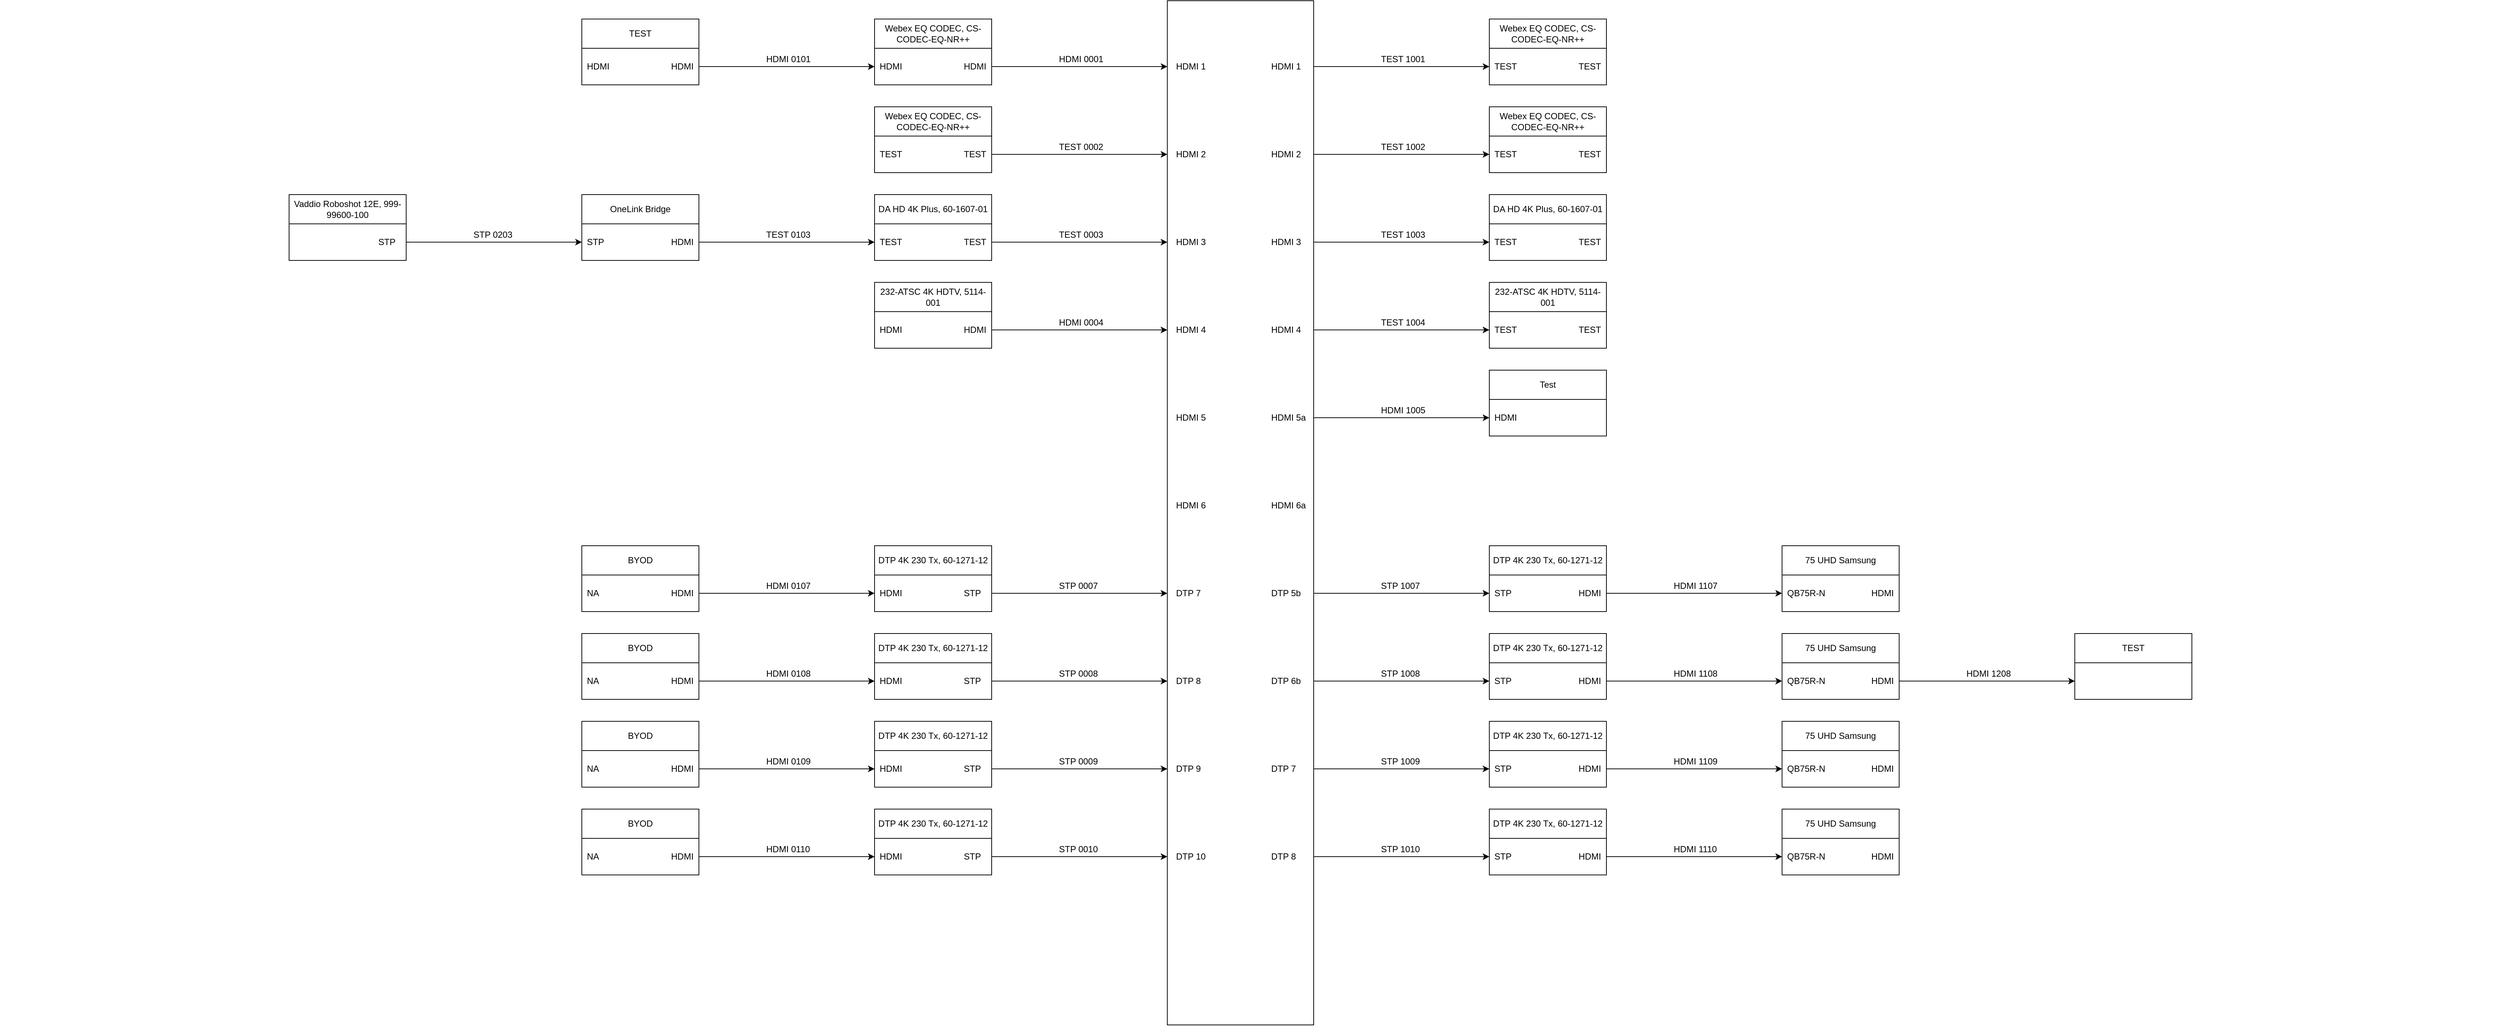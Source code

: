 <mxfile>
  <diagram>
    <mxGraphModel dx="4000" dy="4000" grid="1" gridSize="10" guides="1" tooltips="1" connect="1" arrows="1" fold="1" pageScale="1" pageWidth="4000" pageHeight="4000" math="0" shadow="0">
      <root>
        <mxCell id="0"/>
        <mxCell id="1" parent="0"/>
        <object label="" type="arrow" id="803237324301793453">
          <mxCell id="6153685712703223877" value="" style="edgeStyle=loopEdgeStyle;orthogonalloop=0;rounded=0;jettySize=auto;html=1" parent="1" connectable="" edge="1" vertex="" source="" target="">
            <mxGeometry x="" y="" width="" height="" relative="1" as="geometry">
              <mxPoint x="1500" y="3490" as="sourcePoint"/>
              <mxPoint x="1900" y="3490" as="targetPoint"/>
            </mxGeometry>
          </mxCell>
        </object>
        <object label="HDMI  0001" type="text-box" id="3968753502937726375">
          <mxCell id="6615857369563154426" value="HDMI  0001" style="text;html=1;strokeColor=none;fillColor=none;align=left;verticalAlign=middle;whiteSpace=wrap;rounded=0;" parent="1" connectable="" edge="" vertex="1" source="" target="">
            <mxGeometry x="1750" y="3450" width="80" height="60" relative="" as="geometry"/>
          </mxCell>
        </object>
        <object label="" type="arrow" id="9198261193039478071">
          <mxCell id="3382882181002340146" value="" style="edgeStyle=loopEdgeStyle;orthogonalloop=0;rounded=0;jettySize=auto;html=1" parent="1" connectable="" edge="1" vertex="" source="" target="">
            <mxGeometry x="" y="" width="" height="" relative="1" as="geometry">
              <mxPoint x="1500" y="3610" as="sourcePoint"/>
              <mxPoint x="1900" y="3610" as="targetPoint"/>
            </mxGeometry>
          </mxCell>
        </object>
        <object label="TEST  0002" type="text-box" id="4136116358370829786">
          <mxCell id="4507540693574899447" value="TEST  0002" style="text;html=1;strokeColor=none;fillColor=none;align=left;verticalAlign=middle;whiteSpace=wrap;rounded=0;" parent="1" connectable="" edge="" vertex="1" source="" target="">
            <mxGeometry x="1750" y="3570" width="80" height="60" relative="" as="geometry"/>
          </mxCell>
        </object>
        <object label="" type="arrow" id="141551833140153070">
          <mxCell id="7456684821298707830" value="" style="edgeStyle=loopEdgeStyle;orthogonalloop=0;rounded=0;jettySize=auto;html=1" parent="1" connectable="" edge="1" vertex="" source="" target="">
            <mxGeometry x="" y="" width="" height="" relative="1" as="geometry">
              <mxPoint x="1500" y="3730" as="sourcePoint"/>
              <mxPoint x="1900" y="3730" as="targetPoint"/>
            </mxGeometry>
          </mxCell>
        </object>
        <object label="TEST  0003" type="text-box" id="7714545107662810535">
          <mxCell id="7830412791652665547" value="TEST  0003" style="text;html=1;strokeColor=none;fillColor=none;align=left;verticalAlign=middle;whiteSpace=wrap;rounded=0;" parent="1" connectable="" edge="" vertex="1" source="" target="">
            <mxGeometry x="1750" y="3690" width="80" height="60" relative="" as="geometry"/>
          </mxCell>
        </object>
        <object label="" type="arrow" id="8735522978494089079">
          <mxCell id="7043386346871271751" value="" style="edgeStyle=loopEdgeStyle;orthogonalloop=0;rounded=0;jettySize=auto;html=1" parent="1" connectable="" edge="1" vertex="" source="" target="">
            <mxGeometry x="" y="" width="" height="" relative="1" as="geometry">
              <mxPoint x="1500" y="3850" as="sourcePoint"/>
              <mxPoint x="1900" y="3850" as="targetPoint"/>
            </mxGeometry>
          </mxCell>
        </object>
        <object label="HDMI  0004" type="text-box" id="759592917274567901">
          <mxCell id="3090034996450569779" value="HDMI  0004" style="text;html=1;strokeColor=none;fillColor=none;align=left;verticalAlign=middle;whiteSpace=wrap;rounded=0;" parent="1" connectable="" edge="" vertex="1" source="" target="">
            <mxGeometry x="1750" y="3810" width="80" height="60" relative="" as="geometry"/>
          </mxCell>
        </object>
        <object label="" type="arrow" id="6068787219671472599">
          <mxCell id="6917538881857951286" value="" style="edgeStyle=loopEdgeStyle;orthogonalloop=0;rounded=0;jettySize=auto;html=1" parent="1" connectable="" edge="1" vertex="" source="" target="">
            <mxGeometry x="" y="" width="" height="" relative="1" as="geometry">
              <mxPoint x="1500" y="4210" as="sourcePoint"/>
              <mxPoint x="1900" y="4210" as="targetPoint"/>
            </mxGeometry>
          </mxCell>
        </object>
        <object label="STP  0007" type="text-box" id="6154219263961899767">
          <mxCell id="1799379498884287374" value="STP  0007" style="text;html=1;strokeColor=none;fillColor=none;align=left;verticalAlign=middle;whiteSpace=wrap;rounded=0;" parent="1" connectable="" edge="" vertex="1" source="" target="">
            <mxGeometry x="1750" y="4170" width="80" height="60" relative="" as="geometry"/>
          </mxCell>
        </object>
        <object label="" type="arrow" id="8988957240462196347">
          <mxCell id="6486248355968497238" value="" style="edgeStyle=loopEdgeStyle;orthogonalloop=0;rounded=0;jettySize=auto;html=1" parent="1" connectable="" edge="1" vertex="" source="" target="">
            <mxGeometry x="" y="" width="" height="" relative="1" as="geometry">
              <mxPoint x="1500" y="4330" as="sourcePoint"/>
              <mxPoint x="1900" y="4330" as="targetPoint"/>
            </mxGeometry>
          </mxCell>
        </object>
        <object label="STP  0008" type="text-box" id="2807759436277166746">
          <mxCell id="3713368052310740473" value="STP  0008" style="text;html=1;strokeColor=none;fillColor=none;align=left;verticalAlign=middle;whiteSpace=wrap;rounded=0;" parent="1" connectable="" edge="" vertex="1" source="" target="">
            <mxGeometry x="1750" y="4290" width="80" height="60" relative="" as="geometry"/>
          </mxCell>
        </object>
        <object label="" type="arrow" id="8068132311858697618">
          <mxCell id="807353808993574339" value="" style="edgeStyle=loopEdgeStyle;orthogonalloop=0;rounded=0;jettySize=auto;html=1" parent="1" connectable="" edge="1" vertex="" source="" target="">
            <mxGeometry x="" y="" width="" height="" relative="1" as="geometry">
              <mxPoint x="1500" y="4450" as="sourcePoint"/>
              <mxPoint x="1900" y="4450" as="targetPoint"/>
            </mxGeometry>
          </mxCell>
        </object>
        <object label="STP  0009" type="text-box" id="2946892167262039504">
          <mxCell id="9151841995646206474" value="STP  0009" style="text;html=1;strokeColor=none;fillColor=none;align=left;verticalAlign=middle;whiteSpace=wrap;rounded=0;" parent="1" connectable="" edge="" vertex="1" source="" target="">
            <mxGeometry x="1750" y="4410" width="80" height="60" relative="" as="geometry"/>
          </mxCell>
        </object>
        <object label="" type="arrow" id="2442656068553008929">
          <mxCell id="8301475726372804099" value="" style="edgeStyle=loopEdgeStyle;orthogonalloop=0;rounded=0;jettySize=auto;html=1" parent="1" connectable="" edge="1" vertex="" source="" target="">
            <mxGeometry x="" y="" width="" height="" relative="1" as="geometry">
              <mxPoint x="1500" y="4570" as="sourcePoint"/>
              <mxPoint x="1900" y="4570" as="targetPoint"/>
            </mxGeometry>
          </mxCell>
        </object>
        <object label="STP  0010" type="text-box" id="4367778948307129300">
          <mxCell id="1756374280984255411" value="STP  0010" style="text;html=1;strokeColor=none;fillColor=none;align=left;verticalAlign=middle;whiteSpace=wrap;rounded=0;" parent="1" connectable="" edge="" vertex="1" source="" target="">
            <mxGeometry x="1750" y="4530" width="80" height="60" relative="" as="geometry"/>
          </mxCell>
        </object>
        <object label="" type="arrow" id="4782473319624325686">
          <mxCell id="6816458115215759427" value="" style="edgeStyle=loopEdgeStyle;orthogonalloop=0;rounded=0;jettySize=auto;html=1" parent="1" connectable="" edge="1" vertex="" source="" target="">
            <mxGeometry x="" y="" width="" height="" relative="1" as="geometry">
              <mxPoint x="1100" y="3490" as="sourcePoint"/>
              <mxPoint x="1500" y="3490" as="targetPoint"/>
            </mxGeometry>
          </mxCell>
        </object>
        <object label="HDMI  0101" type="text-box" id="3992446319215118165">
          <mxCell id="3685777207899684508" value="HDMI  0101" style="text;html=1;strokeColor=none;fillColor=none;align=left;verticalAlign=middle;whiteSpace=wrap;rounded=0;" parent="1" connectable="" edge="" vertex="1" source="" target="">
            <mxGeometry x="1350" y="3450" width="80" height="60" relative="" as="geometry"/>
          </mxCell>
        </object>
        <object label="" type="arrow" id="8701149680440483515">
          <mxCell id="8424095492639771044" value="" style="edgeStyle=loopEdgeStyle;orthogonalloop=0;rounded=0;jettySize=auto;html=1" parent="1" connectable="" edge="1" vertex="" source="" target="">
            <mxGeometry x="" y="" width="" height="" relative="1" as="geometry">
              <mxPoint x="1100" y="3730" as="sourcePoint"/>
              <mxPoint x="1500" y="3730" as="targetPoint"/>
            </mxGeometry>
          </mxCell>
        </object>
        <object label="TEST  0103" type="text-box" id="2502881075841150172">
          <mxCell id="3632218490052774366" value="TEST  0103" style="text;html=1;strokeColor=none;fillColor=none;align=left;verticalAlign=middle;whiteSpace=wrap;rounded=0;" parent="1" connectable="" edge="" vertex="1" source="" target="">
            <mxGeometry x="1350" y="3690" width="80" height="60" relative="" as="geometry"/>
          </mxCell>
        </object>
        <object label="" type="arrow" id="6571976215827757947">
          <mxCell id="8534981610831056435" value="" style="edgeStyle=loopEdgeStyle;orthogonalloop=0;rounded=0;jettySize=auto;html=1" parent="1" connectable="" edge="1" vertex="" source="" target="">
            <mxGeometry x="" y="" width="" height="" relative="1" as="geometry">
              <mxPoint x="1100" y="4210" as="sourcePoint"/>
              <mxPoint x="1500" y="4210" as="targetPoint"/>
            </mxGeometry>
          </mxCell>
        </object>
        <object label="HDMI  0107" type="text-box" id="2055222421783880940">
          <mxCell id="5253842641950253707" value="HDMI  0107" style="text;html=1;strokeColor=none;fillColor=none;align=left;verticalAlign=middle;whiteSpace=wrap;rounded=0;" parent="1" connectable="" edge="" vertex="1" source="" target="">
            <mxGeometry x="1350" y="4170" width="80" height="60" relative="" as="geometry"/>
          </mxCell>
        </object>
        <object label="" type="arrow" id="3787332958525166047">
          <mxCell id="2579016877721854171" value="" style="edgeStyle=loopEdgeStyle;orthogonalloop=0;rounded=0;jettySize=auto;html=1" parent="1" connectable="" edge="1" vertex="" source="" target="">
            <mxGeometry x="" y="" width="" height="" relative="1" as="geometry">
              <mxPoint x="1100" y="4330" as="sourcePoint"/>
              <mxPoint x="1500" y="4330" as="targetPoint"/>
            </mxGeometry>
          </mxCell>
        </object>
        <object label="HDMI  0108" type="text-box" id="9509231626376827040">
          <mxCell id="2934836648018126479" value="HDMI  0108" style="text;html=1;strokeColor=none;fillColor=none;align=left;verticalAlign=middle;whiteSpace=wrap;rounded=0;" parent="1" connectable="" edge="" vertex="1" source="" target="">
            <mxGeometry x="1350" y="4290" width="80" height="60" relative="" as="geometry"/>
          </mxCell>
        </object>
        <object label="" type="arrow" id="307820858676502441">
          <mxCell id="2140225509036536231" value="" style="edgeStyle=loopEdgeStyle;orthogonalloop=0;rounded=0;jettySize=auto;html=1" parent="1" connectable="" edge="1" vertex="" source="" target="">
            <mxGeometry x="" y="" width="" height="" relative="1" as="geometry">
              <mxPoint x="1100" y="4450" as="sourcePoint"/>
              <mxPoint x="1500" y="4450" as="targetPoint"/>
            </mxGeometry>
          </mxCell>
        </object>
        <object label="HDMI  0109" type="text-box" id="1448205510681559673">
          <mxCell id="857809315823275660" value="HDMI  0109" style="text;html=1;strokeColor=none;fillColor=none;align=left;verticalAlign=middle;whiteSpace=wrap;rounded=0;" parent="1" connectable="" edge="" vertex="1" source="" target="">
            <mxGeometry x="1350" y="4410" width="80" height="60" relative="" as="geometry"/>
          </mxCell>
        </object>
        <object label="" type="arrow" id="9412701454699022714">
          <mxCell id="592015847603796259" value="" style="edgeStyle=loopEdgeStyle;orthogonalloop=0;rounded=0;jettySize=auto;html=1" parent="1" connectable="" edge="1" vertex="" source="" target="">
            <mxGeometry x="" y="" width="" height="" relative="1" as="geometry">
              <mxPoint x="1100" y="4570" as="sourcePoint"/>
              <mxPoint x="1500" y="4570" as="targetPoint"/>
            </mxGeometry>
          </mxCell>
        </object>
        <object label="HDMI  0110" type="text-box" id="9256232127296012960">
          <mxCell id="6355499334453474942" value="HDMI  0110" style="text;html=1;strokeColor=none;fillColor=none;align=left;verticalAlign=middle;whiteSpace=wrap;rounded=0;" parent="1" connectable="" edge="" vertex="1" source="" target="">
            <mxGeometry x="1350" y="4530" width="80" height="60" relative="" as="geometry"/>
          </mxCell>
        </object>
        <object label="" type="arrow" id="689411047396880978">
          <mxCell id="7516932005566842242" value="" style="edgeStyle=loopEdgeStyle;orthogonalloop=0;rounded=0;jettySize=auto;html=1" parent="1" connectable="" edge="1" vertex="" source="" target="">
            <mxGeometry x="" y="" width="" height="" relative="1" as="geometry">
              <mxPoint x="700" y="3730" as="sourcePoint"/>
              <mxPoint x="1100" y="3730" as="targetPoint"/>
            </mxGeometry>
          </mxCell>
        </object>
        <object label="STP  0203" type="text-box" id="5655485687655147797">
          <mxCell id="8557658560200581006" value="STP  0203" style="text;html=1;strokeColor=none;fillColor=none;align=left;verticalAlign=middle;whiteSpace=wrap;rounded=0;" parent="1" connectable="" edge="" vertex="1" source="" target="">
            <mxGeometry x="950" y="3690" width="80" height="60" relative="" as="geometry"/>
          </mxCell>
        </object>
        <object label="" type="arrow" id="7294300021997834766">
          <mxCell id="5349952039800791731" value="" style="edgeStyle=loopEdgeStyle;orthogonalloop=0;rounded=0;jettySize=auto;html=1" parent="1" connectable="" edge="1" vertex="" source="" target="">
            <mxGeometry x="" y="" width="" height="" relative="1" as="geometry">
              <mxPoint x="1900" y="3490" as="sourcePoint"/>
              <mxPoint x="2340" y="3490" as="targetPoint"/>
            </mxGeometry>
          </mxCell>
        </object>
        <object label="TEST  1001" type="text-box" id="9170918312002113111">
          <mxCell id="4444814612213756847" value="TEST  1001" style="text;html=1;strokeColor=none;fillColor=none;align=left;verticalAlign=middle;whiteSpace=wrap;rounded=0;" parent="1" connectable="" edge="" vertex="1" source="" target="">
            <mxGeometry x="2190" y="3450" width="80" height="60" relative="" as="geometry"/>
          </mxCell>
        </object>
        <object label="" type="arrow" id="7231752805859871479">
          <mxCell id="3384104598732738606" value="" style="edgeStyle=loopEdgeStyle;orthogonalloop=0;rounded=0;jettySize=auto;html=1" parent="1" connectable="" edge="1" vertex="" source="" target="">
            <mxGeometry x="" y="" width="" height="" relative="1" as="geometry">
              <mxPoint x="1900" y="3610" as="sourcePoint"/>
              <mxPoint x="2340" y="3610" as="targetPoint"/>
            </mxGeometry>
          </mxCell>
        </object>
        <object label="TEST  1002" type="text-box" id="5449556334083289384">
          <mxCell id="8506538078921749082" value="TEST  1002" style="text;html=1;strokeColor=none;fillColor=none;align=left;verticalAlign=middle;whiteSpace=wrap;rounded=0;" parent="1" connectable="" edge="" vertex="1" source="" target="">
            <mxGeometry x="2190" y="3570" width="80" height="60" relative="" as="geometry"/>
          </mxCell>
        </object>
        <object label="" type="arrow" id="2059972200266151917">
          <mxCell id="4738570076181896072" value="" style="edgeStyle=loopEdgeStyle;orthogonalloop=0;rounded=0;jettySize=auto;html=1" parent="1" connectable="" edge="1" vertex="" source="" target="">
            <mxGeometry x="" y="" width="" height="" relative="1" as="geometry">
              <mxPoint x="1900" y="3730" as="sourcePoint"/>
              <mxPoint x="2340" y="3730" as="targetPoint"/>
            </mxGeometry>
          </mxCell>
        </object>
        <object label="TEST  1003" type="text-box" id="5973981854617149907">
          <mxCell id="9270257337543917111" value="TEST  1003" style="text;html=1;strokeColor=none;fillColor=none;align=left;verticalAlign=middle;whiteSpace=wrap;rounded=0;" parent="1" connectable="" edge="" vertex="1" source="" target="">
            <mxGeometry x="2190" y="3690" width="80" height="60" relative="" as="geometry"/>
          </mxCell>
        </object>
        <object label="" type="arrow" id="1711978485292710943">
          <mxCell id="1357446168491359133" value="" style="edgeStyle=loopEdgeStyle;orthogonalloop=0;rounded=0;jettySize=auto;html=1" parent="1" connectable="" edge="1" vertex="" source="" target="">
            <mxGeometry x="" y="" width="" height="" relative="1" as="geometry">
              <mxPoint x="1900" y="3850" as="sourcePoint"/>
              <mxPoint x="2340" y="3850" as="targetPoint"/>
            </mxGeometry>
          </mxCell>
        </object>
        <object label="TEST  1004" type="text-box" id="9508436435776259697">
          <mxCell id="8931845207249957009" value="TEST  1004" style="text;html=1;strokeColor=none;fillColor=none;align=left;verticalAlign=middle;whiteSpace=wrap;rounded=0;" parent="1" connectable="" edge="" vertex="1" source="" target="">
            <mxGeometry x="2190" y="3810" width="80" height="60" relative="" as="geometry"/>
          </mxCell>
        </object>
        <object label="" type="arrow" id="5808523613021997868">
          <mxCell id="5099276962218319781" value="" style="edgeStyle=loopEdgeStyle;orthogonalloop=0;rounded=0;jettySize=auto;html=1" parent="1" connectable="" edge="1" vertex="" source="" target="">
            <mxGeometry x="" y="" width="" height="" relative="1" as="geometry">
              <mxPoint x="1900" y="3970" as="sourcePoint"/>
              <mxPoint x="2340" y="3970" as="targetPoint"/>
            </mxGeometry>
          </mxCell>
        </object>
        <object label="HDMI  1005" type="text-box" id="3482651469060604854">
          <mxCell id="7676102826187600060" value="HDMI  1005" style="text;html=1;strokeColor=none;fillColor=none;align=left;verticalAlign=middle;whiteSpace=wrap;rounded=0;" parent="1" connectable="" edge="" vertex="1" source="" target="">
            <mxGeometry x="2190" y="3930" width="80" height="60" relative="" as="geometry"/>
          </mxCell>
        </object>
        <object label="" type="arrow" id="8846225908727453102">
          <mxCell id="2391613097638549306" value="" style="edgeStyle=loopEdgeStyle;orthogonalloop=0;rounded=0;jettySize=auto;html=1" parent="1" connectable="" edge="1" vertex="" source="" target="">
            <mxGeometry x="" y="" width="" height="" relative="1" as="geometry">
              <mxPoint x="1900" y="4210" as="sourcePoint"/>
              <mxPoint x="2340" y="4210" as="targetPoint"/>
            </mxGeometry>
          </mxCell>
        </object>
        <object label="STP  1007" type="text-box" id="6351517022294426466">
          <mxCell id="4858183977014527037" value="STP  1007" style="text;html=1;strokeColor=none;fillColor=none;align=left;verticalAlign=middle;whiteSpace=wrap;rounded=0;" parent="1" connectable="" edge="" vertex="1" source="" target="">
            <mxGeometry x="2190" y="4170" width="80" height="60" relative="" as="geometry"/>
          </mxCell>
        </object>
        <object label="" type="arrow" id="4723906220592775552">
          <mxCell id="3009342970076180898" value="" style="edgeStyle=loopEdgeStyle;orthogonalloop=0;rounded=0;jettySize=auto;html=1" parent="1" connectable="" edge="1" vertex="" source="" target="">
            <mxGeometry x="" y="" width="" height="" relative="1" as="geometry">
              <mxPoint x="1900" y="4330" as="sourcePoint"/>
              <mxPoint x="2340" y="4330" as="targetPoint"/>
            </mxGeometry>
          </mxCell>
        </object>
        <object label="STP  1008" type="text-box" id="6041018634315623909">
          <mxCell id="8148010993960525568" value="STP  1008" style="text;html=1;strokeColor=none;fillColor=none;align=left;verticalAlign=middle;whiteSpace=wrap;rounded=0;" parent="1" connectable="" edge="" vertex="1" source="" target="">
            <mxGeometry x="2190" y="4290" width="80" height="60" relative="" as="geometry"/>
          </mxCell>
        </object>
        <object label="" type="arrow" id="9796259696701274579">
          <mxCell id="3063378093284743820" value="" style="edgeStyle=loopEdgeStyle;orthogonalloop=0;rounded=0;jettySize=auto;html=1" parent="1" connectable="" edge="1" vertex="" source="" target="">
            <mxGeometry x="" y="" width="" height="" relative="1" as="geometry">
              <mxPoint x="1900" y="4450" as="sourcePoint"/>
              <mxPoint x="2340" y="4450" as="targetPoint"/>
            </mxGeometry>
          </mxCell>
        </object>
        <object label="STP  1009" type="text-box" id="9664513711380580632">
          <mxCell id="5696394381868162421" value="STP  1009" style="text;html=1;strokeColor=none;fillColor=none;align=left;verticalAlign=middle;whiteSpace=wrap;rounded=0;" parent="1" connectable="" edge="" vertex="1" source="" target="">
            <mxGeometry x="2190" y="4410" width="80" height="60" relative="" as="geometry"/>
          </mxCell>
        </object>
        <object label="" type="arrow" id="9230719866693350196">
          <mxCell id="6579442529179422391" value="" style="edgeStyle=loopEdgeStyle;orthogonalloop=0;rounded=0;jettySize=auto;html=1" parent="1" connectable="" edge="1" vertex="" source="" target="">
            <mxGeometry x="" y="" width="" height="" relative="1" as="geometry">
              <mxPoint x="1900" y="4570" as="sourcePoint"/>
              <mxPoint x="2340" y="4570" as="targetPoint"/>
            </mxGeometry>
          </mxCell>
        </object>
        <object label="STP  1010" type="text-box" id="1203001766841302064">
          <mxCell id="1848659905163820928" value="STP  1010" style="text;html=1;strokeColor=none;fillColor=none;align=left;verticalAlign=middle;whiteSpace=wrap;rounded=0;" parent="1" connectable="" edge="" vertex="1" source="" target="">
            <mxGeometry x="2190" y="4530" width="80" height="60" relative="" as="geometry"/>
          </mxCell>
        </object>
        <object label="" type="arrow" id="3183315069163425831">
          <mxCell id="2921889671325511103" value="" style="edgeStyle=loopEdgeStyle;orthogonalloop=0;rounded=0;jettySize=auto;html=1" parent="1" connectable="" edge="1" vertex="" source="" target="">
            <mxGeometry x="" y="" width="" height="" relative="1" as="geometry">
              <mxPoint x="2340" y="4210" as="sourcePoint"/>
              <mxPoint x="2740" y="4210" as="targetPoint"/>
            </mxGeometry>
          </mxCell>
        </object>
        <object label="HDMI  1107" type="text-box" id="9096853115582670039">
          <mxCell id="9202498739725739772" value="HDMI  1107" style="text;html=1;strokeColor=none;fillColor=none;align=left;verticalAlign=middle;whiteSpace=wrap;rounded=0;" parent="1" connectable="" edge="" vertex="1" source="" target="">
            <mxGeometry x="2590" y="4170" width="80" height="60" relative="" as="geometry"/>
          </mxCell>
        </object>
        <object label="" type="arrow" id="7989000156498693396">
          <mxCell id="601390631556780272" value="" style="edgeStyle=loopEdgeStyle;orthogonalloop=0;rounded=0;jettySize=auto;html=1" parent="1" connectable="" edge="1" vertex="" source="" target="">
            <mxGeometry x="" y="" width="" height="" relative="1" as="geometry">
              <mxPoint x="2340" y="4330" as="sourcePoint"/>
              <mxPoint x="2740" y="4330" as="targetPoint"/>
            </mxGeometry>
          </mxCell>
        </object>
        <object label="HDMI  1108" type="text-box" id="8041682395162565370">
          <mxCell id="1234836173652967610" value="HDMI  1108" style="text;html=1;strokeColor=none;fillColor=none;align=left;verticalAlign=middle;whiteSpace=wrap;rounded=0;" parent="1" connectable="" edge="" vertex="1" source="" target="">
            <mxGeometry x="2590" y="4290" width="80" height="60" relative="" as="geometry"/>
          </mxCell>
        </object>
        <object label="" type="arrow" id="9462319767403830505">
          <mxCell id="2410253660976420771" value="" style="edgeStyle=loopEdgeStyle;orthogonalloop=0;rounded=0;jettySize=auto;html=1" parent="1" connectable="" edge="1" vertex="" source="" target="">
            <mxGeometry x="" y="" width="" height="" relative="1" as="geometry">
              <mxPoint x="2340" y="4450" as="sourcePoint"/>
              <mxPoint x="2740" y="4450" as="targetPoint"/>
            </mxGeometry>
          </mxCell>
        </object>
        <object label="HDMI  1109" type="text-box" id="9158143548515207757">
          <mxCell id="3679337989106945388" value="HDMI  1109" style="text;html=1;strokeColor=none;fillColor=none;align=left;verticalAlign=middle;whiteSpace=wrap;rounded=0;" parent="1" connectable="" edge="" vertex="1" source="" target="">
            <mxGeometry x="2590" y="4410" width="80" height="60" relative="" as="geometry"/>
          </mxCell>
        </object>
        <object label="" type="arrow" id="4793714124960531985">
          <mxCell id="4388018037416950007" value="" style="edgeStyle=loopEdgeStyle;orthogonalloop=0;rounded=0;jettySize=auto;html=1" parent="1" connectable="" edge="1" vertex="" source="" target="">
            <mxGeometry x="" y="" width="" height="" relative="1" as="geometry">
              <mxPoint x="2340" y="4570" as="sourcePoint"/>
              <mxPoint x="2740" y="4570" as="targetPoint"/>
            </mxGeometry>
          </mxCell>
        </object>
        <object label="HDMI  1110" type="text-box" id="6105071793827391366">
          <mxCell id="7065702399368729150" value="HDMI  1110" style="text;html=1;strokeColor=none;fillColor=none;align=left;verticalAlign=middle;whiteSpace=wrap;rounded=0;" parent="1" connectable="" edge="" vertex="1" source="" target="">
            <mxGeometry x="2590" y="4530" width="80" height="60" relative="" as="geometry"/>
          </mxCell>
        </object>
        <object label="" type="arrow" id="845705943642603529">
          <mxCell id="2136682371228753013" value="" style="edgeStyle=loopEdgeStyle;orthogonalloop=0;rounded=0;jettySize=auto;html=1" parent="1" connectable="" edge="1" vertex="" source="" target="">
            <mxGeometry x="" y="" width="" height="" relative="1" as="geometry">
              <mxPoint x="2740" y="4330" as="sourcePoint"/>
              <mxPoint x="3140" y="4330" as="targetPoint"/>
            </mxGeometry>
          </mxCell>
        </object>
        <object label="HDMI  1208" type="text-box" id="1268769864059225397">
          <mxCell id="3816940144513480309" value="HDMI  1208" style="text;html=1;strokeColor=none;fillColor=none;align=left;verticalAlign=middle;whiteSpace=wrap;rounded=0;" parent="1" connectable="" edge="" vertex="1" source="" target="">
            <mxGeometry x="2990" y="4290" width="80" height="60" relative="" as="geometry"/>
          </mxCell>
        </object>
        <object label="" type="DTP" id="814751894723893365">
          <mxCell id="1877004548567563028" value="" style="rounded=0;whiteSpace=wrap;html=1;" parent="1" connectable="" edge="" vertex="1" source="" target="">
            <mxGeometry x="1500" y="3425" width="160" height="90" relative="" as="geometry"/>
          </mxCell>
        </object>
        <object label="" type="DTP" id="7049703459556916102">
          <mxCell id="505273228106746522" value="" style="rounded=0;whiteSpace=wrap;html=1;" parent="1" connectable="" edge="" vertex="1" source="" target="">
            <mxGeometry x="1500" y="3545" width="160" height="90" relative="" as="geometry"/>
          </mxCell>
        </object>
        <object label="" type="DTP" id="9243089223794387366">
          <mxCell id="7941041089539031824" value="" style="rounded=0;whiteSpace=wrap;html=1;" parent="1" connectable="" edge="" vertex="1" source="" target="">
            <mxGeometry x="1500" y="3665" width="160" height="90" relative="" as="geometry"/>
          </mxCell>
        </object>
        <object label="" type="DTP" id="467519049636859510">
          <mxCell id="8434499697965770018" value="" style="rounded=0;whiteSpace=wrap;html=1;" parent="1" connectable="" edge="" vertex="1" source="" target="">
            <mxGeometry x="1500" y="3785" width="160" height="90" relative="" as="geometry"/>
          </mxCell>
        </object>
        <object label="" type="DTP" id="5172384927237630441">
          <mxCell id="816478327708971546" value="" style="rounded=0;whiteSpace=wrap;html=1;" parent="1" connectable="" edge="" vertex="1" source="" target="">
            <mxGeometry x="1500" y="4145" width="160" height="90" relative="" as="geometry"/>
          </mxCell>
        </object>
        <object label="" type="DTP" id="9100142237032881593">
          <mxCell id="5013227251661265744" value="" style="rounded=0;whiteSpace=wrap;html=1;" parent="1" connectable="" edge="" vertex="1" source="" target="">
            <mxGeometry x="1500" y="4265" width="160" height="90" relative="" as="geometry"/>
          </mxCell>
        </object>
        <object label="" type="DTP" id="3723726643552863181">
          <mxCell id="1814004091786004916" value="" style="rounded=0;whiteSpace=wrap;html=1;" parent="1" connectable="" edge="" vertex="1" source="" target="">
            <mxGeometry x="1500" y="4385" width="160" height="90" relative="" as="geometry"/>
          </mxCell>
        </object>
        <object label="" type="DTP" id="9588052920224621021">
          <mxCell id="7683198263361701505" value="" style="rounded=0;whiteSpace=wrap;html=1;" parent="1" connectable="" edge="" vertex="1" source="" target="">
            <mxGeometry x="1500" y="4505" width="160" height="90" relative="" as="geometry"/>
          </mxCell>
        </object>
        <object label="" type="DTP" id="1070800553971623999">
          <mxCell id="8714050316711609050" value="" style="rounded=0;whiteSpace=wrap;html=1;" parent="1" connectable="" edge="" vertex="1" source="" target="">
            <mxGeometry x="1100" y="3425" width="160" height="90" relative="" as="geometry"/>
          </mxCell>
        </object>
        <object label="" type="DTP" id="6492639918061527039">
          <mxCell id="5324830269971286357" value="" style="rounded=0;whiteSpace=wrap;html=1;" parent="1" connectable="" edge="" vertex="1" source="" target="">
            <mxGeometry x="1100" y="3665" width="160" height="90" relative="" as="geometry"/>
          </mxCell>
        </object>
        <object label="" type="DTP" id="3964590028709509040">
          <mxCell id="4662280936066655606" value="" style="rounded=0;whiteSpace=wrap;html=1;" parent="1" connectable="" edge="" vertex="1" source="" target="">
            <mxGeometry x="1100" y="4145" width="160" height="90" relative="" as="geometry"/>
          </mxCell>
        </object>
        <object label="" type="DTP" id="4626396746308543278">
          <mxCell id="8231835958977958669" value="" style="rounded=0;whiteSpace=wrap;html=1;" parent="1" connectable="" edge="" vertex="1" source="" target="">
            <mxGeometry x="1100" y="4265" width="160" height="90" relative="" as="geometry"/>
          </mxCell>
        </object>
        <object label="" type="DTP" id="2654754817817489191">
          <mxCell id="6052752491777191022" value="" style="rounded=0;whiteSpace=wrap;html=1;" parent="1" connectable="" edge="" vertex="1" source="" target="">
            <mxGeometry x="1100" y="4385" width="160" height="90" relative="" as="geometry"/>
          </mxCell>
        </object>
        <object label="" type="DTP" id="2276616718937039005">
          <mxCell id="8443672792284204329" value="" style="rounded=0;whiteSpace=wrap;html=1;" parent="1" connectable="" edge="" vertex="1" source="" target="">
            <mxGeometry x="1100" y="4505" width="160" height="90" relative="" as="geometry"/>
          </mxCell>
        </object>
        <object label="" type="DTP" id="9926228930053625282">
          <mxCell id="4223438811335078398" value="" style="rounded=0;whiteSpace=wrap;html=1;" parent="1" connectable="" edge="" vertex="1" source="" target="">
            <mxGeometry x="700" y="3665" width="160" height="90" relative="" as="geometry"/>
          </mxCell>
        </object>
        <object label="" type="DTP" id="4114483671555337095">
          <mxCell id="2394373569513436996" value="" style="rounded=0;whiteSpace=wrap;html=1;" parent="1" connectable="" edge="" vertex="1" source="" target="">
            <mxGeometry x="2340" y="3425" width="160" height="90" relative="" as="geometry"/>
          </mxCell>
        </object>
        <object label="" type="DTP" id="6819988896928352976">
          <mxCell id="2577384113861159822" value="" style="rounded=0;whiteSpace=wrap;html=1;" parent="1" connectable="" edge="" vertex="1" source="" target="">
            <mxGeometry x="2340" y="3545" width="160" height="90" relative="" as="geometry"/>
          </mxCell>
        </object>
        <object label="" type="DTP" id="7864299958880463944">
          <mxCell id="7535902484041525630" value="" style="rounded=0;whiteSpace=wrap;html=1;" parent="1" connectable="" edge="" vertex="1" source="" target="">
            <mxGeometry x="2340" y="3665" width="160" height="90" relative="" as="geometry"/>
          </mxCell>
        </object>
        <object label="" type="DTP" id="7121400382840896962">
          <mxCell id="7526074514196048481" value="" style="rounded=0;whiteSpace=wrap;html=1;" parent="1" connectable="" edge="" vertex="1" source="" target="">
            <mxGeometry x="2340" y="3785" width="160" height="90" relative="" as="geometry"/>
          </mxCell>
        </object>
        <object label="" type="DTP" id="895268541301239826">
          <mxCell id="5102388163033461806" value="" style="rounded=0;whiteSpace=wrap;html=1;" parent="1" connectable="" edge="" vertex="1" source="" target="">
            <mxGeometry x="2340" y="3905" width="160" height="90" relative="" as="geometry"/>
          </mxCell>
        </object>
        <object label="" type="DTP" id="4605918988897511217">
          <mxCell id="4225472836439057692" value="" style="rounded=0;whiteSpace=wrap;html=1;" parent="1" connectable="" edge="" vertex="1" source="" target="">
            <mxGeometry x="2340" y="4145" width="160" height="90" relative="" as="geometry"/>
          </mxCell>
        </object>
        <object label="" type="DTP" id="9445351918479341057">
          <mxCell id="8234372232982610926" value="" style="rounded=0;whiteSpace=wrap;html=1;" parent="1" connectable="" edge="" vertex="1" source="" target="">
            <mxGeometry x="2340" y="4265" width="160" height="90" relative="" as="geometry"/>
          </mxCell>
        </object>
        <object label="" type="DTP" id="9213946580543531464">
          <mxCell id="9243216731002240216" value="" style="rounded=0;whiteSpace=wrap;html=1;" parent="1" connectable="" edge="" vertex="1" source="" target="">
            <mxGeometry x="2340" y="4385" width="160" height="90" relative="" as="geometry"/>
          </mxCell>
        </object>
        <object label="" type="DTP" id="6652374712394621917">
          <mxCell id="9252537570652210221" value="" style="rounded=0;whiteSpace=wrap;html=1;" parent="1" connectable="" edge="" vertex="1" source="" target="">
            <mxGeometry x="2340" y="4505" width="160" height="90" relative="" as="geometry"/>
          </mxCell>
        </object>
        <object label="" type="DTP" id="380949371657337070">
          <mxCell id="5886270690738767966" value="" style="rounded=0;whiteSpace=wrap;html=1;" parent="1" connectable="" edge="" vertex="1" source="" target="">
            <mxGeometry x="2740" y="4145" width="160" height="90" relative="" as="geometry"/>
          </mxCell>
        </object>
        <object label="" type="DTP" id="4014682128368252869">
          <mxCell id="4414389318971942631" value="" style="rounded=0;whiteSpace=wrap;html=1;" parent="1" connectable="" edge="" vertex="1" source="" target="">
            <mxGeometry x="2740" y="4265" width="160" height="90" relative="" as="geometry"/>
          </mxCell>
        </object>
        <object label="" type="DTP" id="7564491044849157046">
          <mxCell id="8662711815498653119" value="" style="rounded=0;whiteSpace=wrap;html=1;" parent="1" connectable="" edge="" vertex="1" source="" target="">
            <mxGeometry x="2740" y="4385" width="160" height="90" relative="" as="geometry"/>
          </mxCell>
        </object>
        <object label="" type="DTP" id="8893203707209643382">
          <mxCell id="2593479994652405760" value="" style="rounded=0;whiteSpace=wrap;html=1;" parent="1" connectable="" edge="" vertex="1" source="" target="">
            <mxGeometry x="2740" y="4505" width="160" height="90" relative="" as="geometry"/>
          </mxCell>
        </object>
        <object label="" type="DTP" id="9203497667387907177">
          <mxCell id="4551542269991009459" value="" style="rounded=0;whiteSpace=wrap;html=1;" parent="1" connectable="" edge="" vertex="1" source="" target="">
            <mxGeometry x="3140" y="4265" width="160" height="90" relative="" as="geometry"/>
          </mxCell>
        </object>
        <object label="HDMI" type="textbox" id="387931479802170790">
          <mxCell id="5645007921471203657" value="HDMI" style="text;html=1;strokeColor=none;fillColor=none;align=left;verticalAlign=middle;whiteSpace=wrap;rounded=0;" parent="1" connectable="" edge="" vertex="1" source="" target="">
            <mxGeometry x="1505" y="3470" width="60" height="40" relative="" as="geometry"/>
          </mxCell>
        </object>
        <object label="HDMI" type="textbox" id="9289456352748799550">
          <mxCell id="1011690906403611822" value="HDMI" style="text;html=1;strokeColor=none;fillColor=none;align=left;verticalAlign=middle;whiteSpace=wrap;rounded=0;" parent="1" connectable="" edge="" vertex="1" source="" target="">
            <mxGeometry x="1620" y="3470" width="60" height="40" relative="" as="geometry"/>
          </mxCell>
        </object>
        <object label="TEST" type="textbox" id="7457126406250821324">
          <mxCell id="1924131191318425744" value="TEST" style="text;html=1;strokeColor=none;fillColor=none;align=left;verticalAlign=middle;whiteSpace=wrap;rounded=0;" parent="1" connectable="" edge="" vertex="1" source="" target="">
            <mxGeometry x="1505" y="3590" width="60" height="40" relative="" as="geometry"/>
          </mxCell>
        </object>
        <object label="TEST" type="textbox" id="5940362132298137086">
          <mxCell id="8924631305310876396" value="TEST" style="text;html=1;strokeColor=none;fillColor=none;align=left;verticalAlign=middle;whiteSpace=wrap;rounded=0;" parent="1" connectable="" edge="" vertex="1" source="" target="">
            <mxGeometry x="1620" y="3590" width="60" height="40" relative="" as="geometry"/>
          </mxCell>
        </object>
        <object label="TEST" type="textbox" id="788571532923099002">
          <mxCell id="4842082785980115391" value="TEST" style="text;html=1;strokeColor=none;fillColor=none;align=left;verticalAlign=middle;whiteSpace=wrap;rounded=0;" parent="1" connectable="" edge="" vertex="1" source="" target="">
            <mxGeometry x="1505" y="3710" width="60" height="40" relative="" as="geometry"/>
          </mxCell>
        </object>
        <object label="TEST" type="textbox" id="4004613134669577083">
          <mxCell id="7311943799577361416" value="TEST" style="text;html=1;strokeColor=none;fillColor=none;align=left;verticalAlign=middle;whiteSpace=wrap;rounded=0;" parent="1" connectable="" edge="" vertex="1" source="" target="">
            <mxGeometry x="1620" y="3710" width="60" height="40" relative="" as="geometry"/>
          </mxCell>
        </object>
        <object label="HDMI" type="textbox" id="7395144041995214049">
          <mxCell id="7131459264525590220" value="HDMI" style="text;html=1;strokeColor=none;fillColor=none;align=left;verticalAlign=middle;whiteSpace=wrap;rounded=0;" parent="1" connectable="" edge="" vertex="1" source="" target="">
            <mxGeometry x="1505" y="3830" width="60" height="40" relative="" as="geometry"/>
          </mxCell>
        </object>
        <object label="HDMI" type="textbox" id="1877772126966614349">
          <mxCell id="3932784300888696655" value="HDMI" style="text;html=1;strokeColor=none;fillColor=none;align=left;verticalAlign=middle;whiteSpace=wrap;rounded=0;" parent="1" connectable="" edge="" vertex="1" source="" target="">
            <mxGeometry x="1620" y="3830" width="60" height="40" relative="" as="geometry"/>
          </mxCell>
        </object>
        <object label="" type="textbox" id="5747145091046402895">
          <mxCell id="696201304673816100" value="" style="text;html=1;strokeColor=none;fillColor=none;align=left;verticalAlign=middle;whiteSpace=wrap;rounded=0;" parent="1" connectable="" edge="" vertex="1" source="" target="">
            <mxGeometry x="1505" y="3950" width="60" height="40" relative="" as="geometry"/>
          </mxCell>
        </object>
        <object label="" type="textbox" id="2249927607794837683">
          <mxCell id="4134143598578794826" value="" style="text;html=1;strokeColor=none;fillColor=none;align=left;verticalAlign=middle;whiteSpace=wrap;rounded=0;" parent="1" connectable="" edge="" vertex="1" source="" target="">
            <mxGeometry x="1620" y="3950" width="60" height="40" relative="" as="geometry"/>
          </mxCell>
        </object>
        <object label="" type="textbox" id="8856776329498796376">
          <mxCell id="7922089946384083279" value="" style="text;html=1;strokeColor=none;fillColor=none;align=left;verticalAlign=middle;whiteSpace=wrap;rounded=0;" parent="1" connectable="" edge="" vertex="1" source="" target="">
            <mxGeometry x="1505" y="4070" width="60" height="40" relative="" as="geometry"/>
          </mxCell>
        </object>
        <object label="" type="textbox" id="7226691356634439229">
          <mxCell id="3917549050792195168" value="" style="text;html=1;strokeColor=none;fillColor=none;align=left;verticalAlign=middle;whiteSpace=wrap;rounded=0;" parent="1" connectable="" edge="" vertex="1" source="" target="">
            <mxGeometry x="1620" y="4070" width="60" height="40" relative="" as="geometry"/>
          </mxCell>
        </object>
        <object label="HDMI" type="textbox" id="7021680541856898547">
          <mxCell id="3474682415149398076" value="HDMI" style="text;html=1;strokeColor=none;fillColor=none;align=left;verticalAlign=middle;whiteSpace=wrap;rounded=0;" parent="1" connectable="" edge="" vertex="1" source="" target="">
            <mxGeometry x="1505" y="4190" width="60" height="40" relative="" as="geometry"/>
          </mxCell>
        </object>
        <object label="STP" type="textbox" id="5018542598110810692">
          <mxCell id="2071772901836168603" value="STP" style="text;html=1;strokeColor=none;fillColor=none;align=left;verticalAlign=middle;whiteSpace=wrap;rounded=0;" parent="1" connectable="" edge="" vertex="1" source="" target="">
            <mxGeometry x="1620" y="4190" width="60" height="40" relative="" as="geometry"/>
          </mxCell>
        </object>
        <object label="HDMI" type="textbox" id="7051213064457328150">
          <mxCell id="5662848571638366279" value="HDMI" style="text;html=1;strokeColor=none;fillColor=none;align=left;verticalAlign=middle;whiteSpace=wrap;rounded=0;" parent="1" connectable="" edge="" vertex="1" source="" target="">
            <mxGeometry x="1505" y="4310" width="60" height="40" relative="" as="geometry"/>
          </mxCell>
        </object>
        <object label="STP" type="textbox" id="413558012326665256">
          <mxCell id="3093910315302829268" value="STP" style="text;html=1;strokeColor=none;fillColor=none;align=left;verticalAlign=middle;whiteSpace=wrap;rounded=0;" parent="1" connectable="" edge="" vertex="1" source="" target="">
            <mxGeometry x="1620" y="4310" width="60" height="40" relative="" as="geometry"/>
          </mxCell>
        </object>
        <object label="HDMI" type="textbox" id="8974318146972225699">
          <mxCell id="4345879182148117804" value="HDMI" style="text;html=1;strokeColor=none;fillColor=none;align=left;verticalAlign=middle;whiteSpace=wrap;rounded=0;" parent="1" connectable="" edge="" vertex="1" source="" target="">
            <mxGeometry x="1505" y="4430" width="60" height="40" relative="" as="geometry"/>
          </mxCell>
        </object>
        <object label="STP" type="textbox" id="2938166365362944604">
          <mxCell id="5099761661460594679" value="STP" style="text;html=1;strokeColor=none;fillColor=none;align=left;verticalAlign=middle;whiteSpace=wrap;rounded=0;" parent="1" connectable="" edge="" vertex="1" source="" target="">
            <mxGeometry x="1620" y="4430" width="60" height="40" relative="" as="geometry"/>
          </mxCell>
        </object>
        <object label="HDMI" type="textbox" id="8846283671496215278">
          <mxCell id="1023917544646534183" value="HDMI" style="text;html=1;strokeColor=none;fillColor=none;align=left;verticalAlign=middle;whiteSpace=wrap;rounded=0;" parent="1" connectable="" edge="" vertex="1" source="" target="">
            <mxGeometry x="1505" y="4550" width="60" height="40" relative="" as="geometry"/>
          </mxCell>
        </object>
        <object label="STP" type="textbox" id="7285956609603929933">
          <mxCell id="7800476798525143699" value="STP" style="text;html=1;strokeColor=none;fillColor=none;align=left;verticalAlign=middle;whiteSpace=wrap;rounded=0;" parent="1" connectable="" edge="" vertex="1" source="" target="">
            <mxGeometry x="1620" y="4550" width="60" height="40" relative="" as="geometry"/>
          </mxCell>
        </object>
        <object label="HDMI" type="textbox" id="6448850645075818480">
          <mxCell id="9040197481189140654" value="HDMI" style="text;html=1;strokeColor=none;fillColor=none;align=left;verticalAlign=middle;whiteSpace=wrap;rounded=0;" parent="1" connectable="" edge="" vertex="1" source="" target="">
            <mxGeometry x="1105" y="3470" width="60" height="40" relative="" as="geometry"/>
          </mxCell>
        </object>
        <object label="HDMI" type="textbox" id="1080220933830693944">
          <mxCell id="9948190748111195050" value="HDMI" style="text;html=1;strokeColor=none;fillColor=none;align=left;verticalAlign=middle;whiteSpace=wrap;rounded=0;" parent="1" connectable="" edge="" vertex="1" source="" target="">
            <mxGeometry x="1220" y="3470" width="60" height="40" relative="" as="geometry"/>
          </mxCell>
        </object>
        <object label="" type="textbox" id="495251695578612874">
          <mxCell id="6736025513334465216" value="" style="text;html=1;strokeColor=none;fillColor=none;align=left;verticalAlign=middle;whiteSpace=wrap;rounded=0;" parent="1" connectable="" edge="" vertex="1" source="" target="">
            <mxGeometry x="1105" y="3590" width="60" height="40" relative="" as="geometry"/>
          </mxCell>
        </object>
        <object label="" type="textbox" id="4901537238422290393">
          <mxCell id="8520782943835066489" value="" style="text;html=1;strokeColor=none;fillColor=none;align=left;verticalAlign=middle;whiteSpace=wrap;rounded=0;" parent="1" connectable="" edge="" vertex="1" source="" target="">
            <mxGeometry x="1220" y="3590" width="60" height="40" relative="" as="geometry"/>
          </mxCell>
        </object>
        <object label="STP" type="textbox" id="4262419326459162175">
          <mxCell id="9226515665494023594" value="STP" style="text;html=1;strokeColor=none;fillColor=none;align=left;verticalAlign=middle;whiteSpace=wrap;rounded=0;" parent="1" connectable="" edge="" vertex="1" source="" target="">
            <mxGeometry x="1105" y="3710" width="60" height="40" relative="" as="geometry"/>
          </mxCell>
        </object>
        <object label="HDMI" type="textbox" id="2765928172843531298">
          <mxCell id="1730180191070628159" value="HDMI" style="text;html=1;strokeColor=none;fillColor=none;align=left;verticalAlign=middle;whiteSpace=wrap;rounded=0;" parent="1" connectable="" edge="" vertex="1" source="" target="">
            <mxGeometry x="1220" y="3710" width="60" height="40" relative="" as="geometry"/>
          </mxCell>
        </object>
        <object label="" type="textbox" id="1782224998667674114">
          <mxCell id="1463710480234922401" value="" style="text;html=1;strokeColor=none;fillColor=none;align=left;verticalAlign=middle;whiteSpace=wrap;rounded=0;" parent="1" connectable="" edge="" vertex="1" source="" target="">
            <mxGeometry x="1105" y="3830" width="60" height="40" relative="" as="geometry"/>
          </mxCell>
        </object>
        <object label="" type="textbox" id="2743556244471251426">
          <mxCell id="2492210451112513054" value="" style="text;html=1;strokeColor=none;fillColor=none;align=left;verticalAlign=middle;whiteSpace=wrap;rounded=0;" parent="1" connectable="" edge="" vertex="1" source="" target="">
            <mxGeometry x="1220" y="3830" width="60" height="40" relative="" as="geometry"/>
          </mxCell>
        </object>
        <object label="" type="textbox" id="701245844878586953">
          <mxCell id="8351124073064956838" value="" style="text;html=1;strokeColor=none;fillColor=none;align=left;verticalAlign=middle;whiteSpace=wrap;rounded=0;" parent="1" connectable="" edge="" vertex="1" source="" target="">
            <mxGeometry x="1105" y="3950" width="60" height="40" relative="" as="geometry"/>
          </mxCell>
        </object>
        <object label="" type="textbox" id="7436229943110509914">
          <mxCell id="7963015848554459433" value="" style="text;html=1;strokeColor=none;fillColor=none;align=left;verticalAlign=middle;whiteSpace=wrap;rounded=0;" parent="1" connectable="" edge="" vertex="1" source="" target="">
            <mxGeometry x="1220" y="3950" width="60" height="40" relative="" as="geometry"/>
          </mxCell>
        </object>
        <object label="" type="textbox" id="1539743410045344737">
          <mxCell id="1488866988418602085" value="" style="text;html=1;strokeColor=none;fillColor=none;align=left;verticalAlign=middle;whiteSpace=wrap;rounded=0;" parent="1" connectable="" edge="" vertex="1" source="" target="">
            <mxGeometry x="1105" y="4070" width="60" height="40" relative="" as="geometry"/>
          </mxCell>
        </object>
        <object label="" type="textbox" id="9950387044070096049">
          <mxCell id="5135468010098569878" value="" style="text;html=1;strokeColor=none;fillColor=none;align=left;verticalAlign=middle;whiteSpace=wrap;rounded=0;" parent="1" connectable="" edge="" vertex="1" source="" target="">
            <mxGeometry x="1220" y="4070" width="60" height="40" relative="" as="geometry"/>
          </mxCell>
        </object>
        <object label="NA" type="textbox" id="3046296155327542331">
          <mxCell id="1212736295623185887" value="NA" style="text;html=1;strokeColor=none;fillColor=none;align=left;verticalAlign=middle;whiteSpace=wrap;rounded=0;" parent="1" connectable="" edge="" vertex="1" source="" target="">
            <mxGeometry x="1105" y="4190" width="60" height="40" relative="" as="geometry"/>
          </mxCell>
        </object>
        <object label="HDMI" type="textbox" id="2443919342795034261">
          <mxCell id="316828340700134820" value="HDMI" style="text;html=1;strokeColor=none;fillColor=none;align=left;verticalAlign=middle;whiteSpace=wrap;rounded=0;" parent="1" connectable="" edge="" vertex="1" source="" target="">
            <mxGeometry x="1220" y="4190" width="60" height="40" relative="" as="geometry"/>
          </mxCell>
        </object>
        <object label="NA" type="textbox" id="9970147662052740379">
          <mxCell id="5421630373352457525" value="NA" style="text;html=1;strokeColor=none;fillColor=none;align=left;verticalAlign=middle;whiteSpace=wrap;rounded=0;" parent="1" connectable="" edge="" vertex="1" source="" target="">
            <mxGeometry x="1105" y="4310" width="60" height="40" relative="" as="geometry"/>
          </mxCell>
        </object>
        <object label="HDMI" type="textbox" id="4558893491268847755">
          <mxCell id="9332112786579941720" value="HDMI" style="text;html=1;strokeColor=none;fillColor=none;align=left;verticalAlign=middle;whiteSpace=wrap;rounded=0;" parent="1" connectable="" edge="" vertex="1" source="" target="">
            <mxGeometry x="1220" y="4310" width="60" height="40" relative="" as="geometry"/>
          </mxCell>
        </object>
        <object label="NA" type="textbox" id="5333471990453379578">
          <mxCell id="3336925401013395684" value="NA" style="text;html=1;strokeColor=none;fillColor=none;align=left;verticalAlign=middle;whiteSpace=wrap;rounded=0;" parent="1" connectable="" edge="" vertex="1" source="" target="">
            <mxGeometry x="1105" y="4430" width="60" height="40" relative="" as="geometry"/>
          </mxCell>
        </object>
        <object label="HDMI" type="textbox" id="1236849774654699922">
          <mxCell id="350656025869764631" value="HDMI" style="text;html=1;strokeColor=none;fillColor=none;align=left;verticalAlign=middle;whiteSpace=wrap;rounded=0;" parent="1" connectable="" edge="" vertex="1" source="" target="">
            <mxGeometry x="1220" y="4430" width="60" height="40" relative="" as="geometry"/>
          </mxCell>
        </object>
        <object label="NA" type="textbox" id="2903683792356917519">
          <mxCell id="9811406816803264792" value="NA" style="text;html=1;strokeColor=none;fillColor=none;align=left;verticalAlign=middle;whiteSpace=wrap;rounded=0;" parent="1" connectable="" edge="" vertex="1" source="" target="">
            <mxGeometry x="1105" y="4550" width="60" height="40" relative="" as="geometry"/>
          </mxCell>
        </object>
        <object label="HDMI" type="textbox" id="8927499989551242981">
          <mxCell id="487004533389421022" value="HDMI" style="text;html=1;strokeColor=none;fillColor=none;align=left;verticalAlign=middle;whiteSpace=wrap;rounded=0;" parent="1" connectable="" edge="" vertex="1" source="" target="">
            <mxGeometry x="1220" y="4550" width="60" height="40" relative="" as="geometry"/>
          </mxCell>
        </object>
        <object label="" type="textbox" id="833039559294032186">
          <mxCell id="5258603545445717592" value="" style="text;html=1;strokeColor=none;fillColor=none;align=left;verticalAlign=middle;whiteSpace=wrap;rounded=0;" parent="1" connectable="" edge="" vertex="1" source="" target="">
            <mxGeometry x="705" y="3470" width="60" height="40" relative="" as="geometry"/>
          </mxCell>
        </object>
        <object label="" type="textbox" id="9289420920234638574">
          <mxCell id="4915711415402591816" value="" style="text;html=1;strokeColor=none;fillColor=none;align=left;verticalAlign=middle;whiteSpace=wrap;rounded=0;" parent="1" connectable="" edge="" vertex="1" source="" target="">
            <mxGeometry x="820" y="3470" width="60" height="40" relative="" as="geometry"/>
          </mxCell>
        </object>
        <object label="" type="textbox" id="2018063689366161431">
          <mxCell id="9369319372165722930" value="" style="text;html=1;strokeColor=none;fillColor=none;align=left;verticalAlign=middle;whiteSpace=wrap;rounded=0;" parent="1" connectable="" edge="" vertex="1" source="" target="">
            <mxGeometry x="705" y="3590" width="60" height="40" relative="" as="geometry"/>
          </mxCell>
        </object>
        <object label="" type="textbox" id="9396835004362533792">
          <mxCell id="5133358995845878102" value="" style="text;html=1;strokeColor=none;fillColor=none;align=left;verticalAlign=middle;whiteSpace=wrap;rounded=0;" parent="1" connectable="" edge="" vertex="1" source="" target="">
            <mxGeometry x="820" y="3590" width="60" height="40" relative="" as="geometry"/>
          </mxCell>
        </object>
        <object label="" type="textbox" id="8215557003427153263">
          <mxCell id="9577812458169709421" value="" style="text;html=1;strokeColor=none;fillColor=none;align=left;verticalAlign=middle;whiteSpace=wrap;rounded=0;" parent="1" connectable="" edge="" vertex="1" source="" target="">
            <mxGeometry x="705" y="3710" width="60" height="40" relative="" as="geometry"/>
          </mxCell>
        </object>
        <object label="STP" type="textbox" id="6445638949276247128">
          <mxCell id="6296348436219864911" value="STP" style="text;html=1;strokeColor=none;fillColor=none;align=left;verticalAlign=middle;whiteSpace=wrap;rounded=0;" parent="1" connectable="" edge="" vertex="1" source="" target="">
            <mxGeometry x="820" y="3710" width="60" height="40" relative="" as="geometry"/>
          </mxCell>
        </object>
        <object label="" type="textbox" id="8994526494758204123">
          <mxCell id="6675926620396350043" value="" style="text;html=1;strokeColor=none;fillColor=none;align=left;verticalAlign=middle;whiteSpace=wrap;rounded=0;" parent="1" connectable="" edge="" vertex="1" source="" target="">
            <mxGeometry x="705" y="3830" width="60" height="40" relative="" as="geometry"/>
          </mxCell>
        </object>
        <object label="" type="textbox" id="3721528173425647860">
          <mxCell id="1055280450457395651" value="" style="text;html=1;strokeColor=none;fillColor=none;align=left;verticalAlign=middle;whiteSpace=wrap;rounded=0;" parent="1" connectable="" edge="" vertex="1" source="" target="">
            <mxGeometry x="820" y="3830" width="60" height="40" relative="" as="geometry"/>
          </mxCell>
        </object>
        <object label="" type="textbox" id="7410649587568991562">
          <mxCell id="6541757158068806541" value="" style="text;html=1;strokeColor=none;fillColor=none;align=left;verticalAlign=middle;whiteSpace=wrap;rounded=0;" parent="1" connectable="" edge="" vertex="1" source="" target="">
            <mxGeometry x="705" y="3950" width="60" height="40" relative="" as="geometry"/>
          </mxCell>
        </object>
        <object label="" type="textbox" id="8155139892875159399">
          <mxCell id="6560092924912181983" value="" style="text;html=1;strokeColor=none;fillColor=none;align=left;verticalAlign=middle;whiteSpace=wrap;rounded=0;" parent="1" connectable="" edge="" vertex="1" source="" target="">
            <mxGeometry x="820" y="3950" width="60" height="40" relative="" as="geometry"/>
          </mxCell>
        </object>
        <object label="" type="textbox" id="5808391204058900068">
          <mxCell id="6046506913614126638" value="" style="text;html=1;strokeColor=none;fillColor=none;align=left;verticalAlign=middle;whiteSpace=wrap;rounded=0;" parent="1" connectable="" edge="" vertex="1" source="" target="">
            <mxGeometry x="705" y="4070" width="60" height="40" relative="" as="geometry"/>
          </mxCell>
        </object>
        <object label="" type="textbox" id="4613904107305380241">
          <mxCell id="5344930582110136048" value="" style="text;html=1;strokeColor=none;fillColor=none;align=left;verticalAlign=middle;whiteSpace=wrap;rounded=0;" parent="1" connectable="" edge="" vertex="1" source="" target="">
            <mxGeometry x="820" y="4070" width="60" height="40" relative="" as="geometry"/>
          </mxCell>
        </object>
        <object label="" type="textbox" id="3627991334629979418">
          <mxCell id="2424346148832333265" value="" style="text;html=1;strokeColor=none;fillColor=none;align=left;verticalAlign=middle;whiteSpace=wrap;rounded=0;" parent="1" connectable="" edge="" vertex="1" source="" target="">
            <mxGeometry x="705" y="4190" width="60" height="40" relative="" as="geometry"/>
          </mxCell>
        </object>
        <object label="" type="textbox" id="5341803783966506301">
          <mxCell id="9192269355332999340" value="" style="text;html=1;strokeColor=none;fillColor=none;align=left;verticalAlign=middle;whiteSpace=wrap;rounded=0;" parent="1" connectable="" edge="" vertex="1" source="" target="">
            <mxGeometry x="820" y="4190" width="60" height="40" relative="" as="geometry"/>
          </mxCell>
        </object>
        <object label="" type="textbox" id="8077798525350237203">
          <mxCell id="5351347014010944501" value="" style="text;html=1;strokeColor=none;fillColor=none;align=left;verticalAlign=middle;whiteSpace=wrap;rounded=0;" parent="1" connectable="" edge="" vertex="1" source="" target="">
            <mxGeometry x="705" y="4310" width="60" height="40" relative="" as="geometry"/>
          </mxCell>
        </object>
        <object label="" type="textbox" id="9916878289911360484">
          <mxCell id="5781068255846267623" value="" style="text;html=1;strokeColor=none;fillColor=none;align=left;verticalAlign=middle;whiteSpace=wrap;rounded=0;" parent="1" connectable="" edge="" vertex="1" source="" target="">
            <mxGeometry x="820" y="4310" width="60" height="40" relative="" as="geometry"/>
          </mxCell>
        </object>
        <object label="" type="textbox" id="3400130182448874271">
          <mxCell id="4278275066793743116" value="" style="text;html=1;strokeColor=none;fillColor=none;align=left;verticalAlign=middle;whiteSpace=wrap;rounded=0;" parent="1" connectable="" edge="" vertex="1" source="" target="">
            <mxGeometry x="705" y="4430" width="60" height="40" relative="" as="geometry"/>
          </mxCell>
        </object>
        <object label="" type="textbox" id="3155395015070718621">
          <mxCell id="1894962807363604628" value="" style="text;html=1;strokeColor=none;fillColor=none;align=left;verticalAlign=middle;whiteSpace=wrap;rounded=0;" parent="1" connectable="" edge="" vertex="1" source="" target="">
            <mxGeometry x="820" y="4430" width="60" height="40" relative="" as="geometry"/>
          </mxCell>
        </object>
        <object label="" type="textbox" id="4056426057442282025">
          <mxCell id="5088128258284605118" value="" style="text;html=1;strokeColor=none;fillColor=none;align=left;verticalAlign=middle;whiteSpace=wrap;rounded=0;" parent="1" connectable="" edge="" vertex="1" source="" target="">
            <mxGeometry x="705" y="4550" width="60" height="40" relative="" as="geometry"/>
          </mxCell>
        </object>
        <object label="" type="textbox" id="3279185945161524680">
          <mxCell id="4460223338378094213" value="" style="text;html=1;strokeColor=none;fillColor=none;align=left;verticalAlign=middle;whiteSpace=wrap;rounded=0;" parent="1" connectable="" edge="" vertex="1" source="" target="">
            <mxGeometry x="820" y="4550" width="60" height="40" relative="" as="geometry"/>
          </mxCell>
        </object>
        <object label="" type="textbox" id="348655983322378246">
          <mxCell id="5773768950669703549" value="" style="text;html=1;strokeColor=none;fillColor=none;align=left;verticalAlign=middle;whiteSpace=wrap;rounded=0;" parent="1" connectable="" edge="" vertex="1" source="" target="">
            <mxGeometry x="305" y="3470" width="60" height="40" relative="" as="geometry"/>
          </mxCell>
        </object>
        <object label="" type="textbox" id="9399859623309225151">
          <mxCell id="2376192165263192490" value="" style="text;html=1;strokeColor=none;fillColor=none;align=left;verticalAlign=middle;whiteSpace=wrap;rounded=0;" parent="1" connectable="" edge="" vertex="1" source="" target="">
            <mxGeometry x="420" y="3470" width="60" height="40" relative="" as="geometry"/>
          </mxCell>
        </object>
        <object label="" type="textbox" id="194681940931845046">
          <mxCell id="5991175481082818157" value="" style="text;html=1;strokeColor=none;fillColor=none;align=left;verticalAlign=middle;whiteSpace=wrap;rounded=0;" parent="1" connectable="" edge="" vertex="1" source="" target="">
            <mxGeometry x="305" y="3590" width="60" height="40" relative="" as="geometry"/>
          </mxCell>
        </object>
        <object label="" type="textbox" id="5593845818887364921">
          <mxCell id="9143687842904883203" value="" style="text;html=1;strokeColor=none;fillColor=none;align=left;verticalAlign=middle;whiteSpace=wrap;rounded=0;" parent="1" connectable="" edge="" vertex="1" source="" target="">
            <mxGeometry x="420" y="3590" width="60" height="40" relative="" as="geometry"/>
          </mxCell>
        </object>
        <object label="" type="textbox" id="1893129015442438223">
          <mxCell id="4618183703040042588" value="" style="text;html=1;strokeColor=none;fillColor=none;align=left;verticalAlign=middle;whiteSpace=wrap;rounded=0;" parent="1" connectable="" edge="" vertex="1" source="" target="">
            <mxGeometry x="305" y="3710" width="60" height="40" relative="" as="geometry"/>
          </mxCell>
        </object>
        <object label="" type="textbox" id="2207913305297258704">
          <mxCell id="262927622212777599" value="" style="text;html=1;strokeColor=none;fillColor=none;align=left;verticalAlign=middle;whiteSpace=wrap;rounded=0;" parent="1" connectable="" edge="" vertex="1" source="" target="">
            <mxGeometry x="420" y="3710" width="60" height="40" relative="" as="geometry"/>
          </mxCell>
        </object>
        <object label="" type="textbox" id="944794685694166541">
          <mxCell id="8598618421904539838" value="" style="text;html=1;strokeColor=none;fillColor=none;align=left;verticalAlign=middle;whiteSpace=wrap;rounded=0;" parent="1" connectable="" edge="" vertex="1" source="" target="">
            <mxGeometry x="305" y="3830" width="60" height="40" relative="" as="geometry"/>
          </mxCell>
        </object>
        <object label="" type="textbox" id="446432426186798204">
          <mxCell id="7822178663186319999" value="" style="text;html=1;strokeColor=none;fillColor=none;align=left;verticalAlign=middle;whiteSpace=wrap;rounded=0;" parent="1" connectable="" edge="" vertex="1" source="" target="">
            <mxGeometry x="420" y="3830" width="60" height="40" relative="" as="geometry"/>
          </mxCell>
        </object>
        <object label="" type="textbox" id="8181661125198575077">
          <mxCell id="9611920799819241826" value="" style="text;html=1;strokeColor=none;fillColor=none;align=left;verticalAlign=middle;whiteSpace=wrap;rounded=0;" parent="1" connectable="" edge="" vertex="1" source="" target="">
            <mxGeometry x="305" y="3950" width="60" height="40" relative="" as="geometry"/>
          </mxCell>
        </object>
        <object label="" type="textbox" id="7773932340169163408">
          <mxCell id="6998912797689872613" value="" style="text;html=1;strokeColor=none;fillColor=none;align=left;verticalAlign=middle;whiteSpace=wrap;rounded=0;" parent="1" connectable="" edge="" vertex="1" source="" target="">
            <mxGeometry x="420" y="3950" width="60" height="40" relative="" as="geometry"/>
          </mxCell>
        </object>
        <object label="" type="textbox" id="2610680471899912104">
          <mxCell id="2845810773751761813" value="" style="text;html=1;strokeColor=none;fillColor=none;align=left;verticalAlign=middle;whiteSpace=wrap;rounded=0;" parent="1" connectable="" edge="" vertex="1" source="" target="">
            <mxGeometry x="305" y="4070" width="60" height="40" relative="" as="geometry"/>
          </mxCell>
        </object>
        <object label="" type="textbox" id="5333159914471352101">
          <mxCell id="4198238944331159805" value="" style="text;html=1;strokeColor=none;fillColor=none;align=left;verticalAlign=middle;whiteSpace=wrap;rounded=0;" parent="1" connectable="" edge="" vertex="1" source="" target="">
            <mxGeometry x="420" y="4070" width="60" height="40" relative="" as="geometry"/>
          </mxCell>
        </object>
        <object label="" type="textbox" id="5859801988824705453">
          <mxCell id="8862074191945317007" value="" style="text;html=1;strokeColor=none;fillColor=none;align=left;verticalAlign=middle;whiteSpace=wrap;rounded=0;" parent="1" connectable="" edge="" vertex="1" source="" target="">
            <mxGeometry x="305" y="4190" width="60" height="40" relative="" as="geometry"/>
          </mxCell>
        </object>
        <object label="" type="textbox" id="2999394459394450654">
          <mxCell id="5521853742702517124" value="" style="text;html=1;strokeColor=none;fillColor=none;align=left;verticalAlign=middle;whiteSpace=wrap;rounded=0;" parent="1" connectable="" edge="" vertex="1" source="" target="">
            <mxGeometry x="420" y="4190" width="60" height="40" relative="" as="geometry"/>
          </mxCell>
        </object>
        <object label="" type="textbox" id="3502538212516558395">
          <mxCell id="9514969568326393077" value="" style="text;html=1;strokeColor=none;fillColor=none;align=left;verticalAlign=middle;whiteSpace=wrap;rounded=0;" parent="1" connectable="" edge="" vertex="1" source="" target="">
            <mxGeometry x="305" y="4310" width="60" height="40" relative="" as="geometry"/>
          </mxCell>
        </object>
        <object label="" type="textbox" id="1302463197622127263">
          <mxCell id="2985334725208013777" value="" style="text;html=1;strokeColor=none;fillColor=none;align=left;verticalAlign=middle;whiteSpace=wrap;rounded=0;" parent="1" connectable="" edge="" vertex="1" source="" target="">
            <mxGeometry x="420" y="4310" width="60" height="40" relative="" as="geometry"/>
          </mxCell>
        </object>
        <object label="" type="textbox" id="7570689447369292085">
          <mxCell id="3982128017329613514" value="" style="text;html=1;strokeColor=none;fillColor=none;align=left;verticalAlign=middle;whiteSpace=wrap;rounded=0;" parent="1" connectable="" edge="" vertex="1" source="" target="">
            <mxGeometry x="305" y="4430" width="60" height="40" relative="" as="geometry"/>
          </mxCell>
        </object>
        <object label="" type="textbox" id="2185078017940556242">
          <mxCell id="8701017839375741958" value="" style="text;html=1;strokeColor=none;fillColor=none;align=left;verticalAlign=middle;whiteSpace=wrap;rounded=0;" parent="1" connectable="" edge="" vertex="1" source="" target="">
            <mxGeometry x="420" y="4430" width="60" height="40" relative="" as="geometry"/>
          </mxCell>
        </object>
        <object label="" type="textbox" id="7954510581634843173">
          <mxCell id="1214164013145980356" value="" style="text;html=1;strokeColor=none;fillColor=none;align=left;verticalAlign=middle;whiteSpace=wrap;rounded=0;" parent="1" connectable="" edge="" vertex="1" source="" target="">
            <mxGeometry x="305" y="4550" width="60" height="40" relative="" as="geometry"/>
          </mxCell>
        </object>
        <object label="" type="textbox" id="8391919203262797103">
          <mxCell id="8507981787929658350" value="" style="text;html=1;strokeColor=none;fillColor=none;align=left;verticalAlign=middle;whiteSpace=wrap;rounded=0;" parent="1" connectable="" edge="" vertex="1" source="" target="">
            <mxGeometry x="420" y="4550" width="60" height="40" relative="" as="geometry"/>
          </mxCell>
        </object>
        <object label="TEST" type="textbox" id="299175754250943361">
          <mxCell id="5624014528923882947" value="TEST" style="text;html=1;strokeColor=none;fillColor=none;align=left;verticalAlign=middle;whiteSpace=wrap;rounded=0;" parent="1" connectable="" edge="" vertex="1" source="" target="">
            <mxGeometry x="2345" y="3470" width="60" height="40" relative="" as="geometry"/>
          </mxCell>
        </object>
        <object label="TEST" type="textbox" id="7936982258446448118">
          <mxCell id="9793731005314211593" value="TEST" style="text;html=1;strokeColor=none;fillColor=none;align=left;verticalAlign=middle;whiteSpace=wrap;rounded=0;" parent="1" connectable="" edge="" vertex="1" source="" target="">
            <mxGeometry x="2460" y="3470" width="60" height="40" relative="" as="geometry"/>
          </mxCell>
        </object>
        <object label="TEST" type="textbox" id="1519996651515144308">
          <mxCell id="2762916790953340049" value="TEST" style="text;html=1;strokeColor=none;fillColor=none;align=left;verticalAlign=middle;whiteSpace=wrap;rounded=0;" parent="1" connectable="" edge="" vertex="1" source="" target="">
            <mxGeometry x="2345" y="3590" width="60" height="40" relative="" as="geometry"/>
          </mxCell>
        </object>
        <object label="TEST" type="textbox" id="3862975074761855129">
          <mxCell id="4620930119761827238" value="TEST" style="text;html=1;strokeColor=none;fillColor=none;align=left;verticalAlign=middle;whiteSpace=wrap;rounded=0;" parent="1" connectable="" edge="" vertex="1" source="" target="">
            <mxGeometry x="2460" y="3590" width="60" height="40" relative="" as="geometry"/>
          </mxCell>
        </object>
        <object label="TEST" type="textbox" id="278539482782227285">
          <mxCell id="413494231695375816" value="TEST" style="text;html=1;strokeColor=none;fillColor=none;align=left;verticalAlign=middle;whiteSpace=wrap;rounded=0;" parent="1" connectable="" edge="" vertex="1" source="" target="">
            <mxGeometry x="2345" y="3710" width="60" height="40" relative="" as="geometry"/>
          </mxCell>
        </object>
        <object label="TEST" type="textbox" id="3650240714280468699">
          <mxCell id="1997946658207437525" value="TEST" style="text;html=1;strokeColor=none;fillColor=none;align=left;verticalAlign=middle;whiteSpace=wrap;rounded=0;" parent="1" connectable="" edge="" vertex="1" source="" target="">
            <mxGeometry x="2460" y="3710" width="60" height="40" relative="" as="geometry"/>
          </mxCell>
        </object>
        <object label="TEST" type="textbox" id="546535411423267924">
          <mxCell id="707463369281256963" value="TEST" style="text;html=1;strokeColor=none;fillColor=none;align=left;verticalAlign=middle;whiteSpace=wrap;rounded=0;" parent="1" connectable="" edge="" vertex="1" source="" target="">
            <mxGeometry x="2345" y="3830" width="60" height="40" relative="" as="geometry"/>
          </mxCell>
        </object>
        <object label="TEST" type="textbox" id="8092956854021797037">
          <mxCell id="4138894789838887614" value="TEST" style="text;html=1;strokeColor=none;fillColor=none;align=left;verticalAlign=middle;whiteSpace=wrap;rounded=0;" parent="1" connectable="" edge="" vertex="1" source="" target="">
            <mxGeometry x="2460" y="3830" width="60" height="40" relative="" as="geometry"/>
          </mxCell>
        </object>
        <object label="HDMI" type="textbox" id="1353365262166483538">
          <mxCell id="139453784873994957" value="HDMI" style="text;html=1;strokeColor=none;fillColor=none;align=left;verticalAlign=middle;whiteSpace=wrap;rounded=0;" parent="1" connectable="" edge="" vertex="1" source="" target="">
            <mxGeometry x="2345" y="3950" width="60" height="40" relative="" as="geometry"/>
          </mxCell>
        </object>
        <object label="" type="textbox" id="7477049238574260898">
          <mxCell id="9365230433395103621" value="" style="text;html=1;strokeColor=none;fillColor=none;align=left;verticalAlign=middle;whiteSpace=wrap;rounded=0;" parent="1" connectable="" edge="" vertex="1" source="" target="">
            <mxGeometry x="2460" y="3950" width="60" height="40" relative="" as="geometry"/>
          </mxCell>
        </object>
        <object label="" type="textbox" id="3481162185469128965">
          <mxCell id="5694601496733998509" value="" style="text;html=1;strokeColor=none;fillColor=none;align=left;verticalAlign=middle;whiteSpace=wrap;rounded=0;" parent="1" connectable="" edge="" vertex="1" source="" target="">
            <mxGeometry x="2345" y="4070" width="60" height="40" relative="" as="geometry"/>
          </mxCell>
        </object>
        <object label="" type="textbox" id="1243521478578044397">
          <mxCell id="9679748507389021126" value="" style="text;html=1;strokeColor=none;fillColor=none;align=left;verticalAlign=middle;whiteSpace=wrap;rounded=0;" parent="1" connectable="" edge="" vertex="1" source="" target="">
            <mxGeometry x="2460" y="4070" width="60" height="40" relative="" as="geometry"/>
          </mxCell>
        </object>
        <object label="STP" type="textbox" id="681505500136650242">
          <mxCell id="5553948285732517162" value="STP" style="text;html=1;strokeColor=none;fillColor=none;align=left;verticalAlign=middle;whiteSpace=wrap;rounded=0;" parent="1" connectable="" edge="" vertex="1" source="" target="">
            <mxGeometry x="2345" y="4190" width="60" height="40" relative="" as="geometry"/>
          </mxCell>
        </object>
        <object label="HDMI" type="textbox" id="1300806132445024879">
          <mxCell id="503154212014968783" value="HDMI" style="text;html=1;strokeColor=none;fillColor=none;align=left;verticalAlign=middle;whiteSpace=wrap;rounded=0;" parent="1" connectable="" edge="" vertex="1" source="" target="">
            <mxGeometry x="2460" y="4190" width="60" height="40" relative="" as="geometry"/>
          </mxCell>
        </object>
        <object label="STP" type="textbox" id="1661685155918039543">
          <mxCell id="3417669987915859908" value="STP" style="text;html=1;strokeColor=none;fillColor=none;align=left;verticalAlign=middle;whiteSpace=wrap;rounded=0;" parent="1" connectable="" edge="" vertex="1" source="" target="">
            <mxGeometry x="2345" y="4310" width="60" height="40" relative="" as="geometry"/>
          </mxCell>
        </object>
        <object label="HDMI" type="textbox" id="582832199797061359">
          <mxCell id="6381289901641217142" value="HDMI" style="text;html=1;strokeColor=none;fillColor=none;align=left;verticalAlign=middle;whiteSpace=wrap;rounded=0;" parent="1" connectable="" edge="" vertex="1" source="" target="">
            <mxGeometry x="2460" y="4310" width="60" height="40" relative="" as="geometry"/>
          </mxCell>
        </object>
        <object label="STP" type="textbox" id="6160798582590103108">
          <mxCell id="871458408770311502" value="STP" style="text;html=1;strokeColor=none;fillColor=none;align=left;verticalAlign=middle;whiteSpace=wrap;rounded=0;" parent="1" connectable="" edge="" vertex="1" source="" target="">
            <mxGeometry x="2345" y="4430" width="60" height="40" relative="" as="geometry"/>
          </mxCell>
        </object>
        <object label="HDMI" type="textbox" id="6104768823430757527">
          <mxCell id="8852618056464117963" value="HDMI" style="text;html=1;strokeColor=none;fillColor=none;align=left;verticalAlign=middle;whiteSpace=wrap;rounded=0;" parent="1" connectable="" edge="" vertex="1" source="" target="">
            <mxGeometry x="2460" y="4430" width="60" height="40" relative="" as="geometry"/>
          </mxCell>
        </object>
        <object label="STP" type="textbox" id="4581875594015226996">
          <mxCell id="3763691447949190057" value="STP" style="text;html=1;strokeColor=none;fillColor=none;align=left;verticalAlign=middle;whiteSpace=wrap;rounded=0;" parent="1" connectable="" edge="" vertex="1" source="" target="">
            <mxGeometry x="2345" y="4550" width="60" height="40" relative="" as="geometry"/>
          </mxCell>
        </object>
        <object label="HDMI" type="textbox" id="4749974727721129003">
          <mxCell id="6551269013452534306" value="HDMI" style="text;html=1;strokeColor=none;fillColor=none;align=left;verticalAlign=middle;whiteSpace=wrap;rounded=0;" parent="1" connectable="" edge="" vertex="1" source="" target="">
            <mxGeometry x="2460" y="4550" width="60" height="40" relative="" as="geometry"/>
          </mxCell>
        </object>
        <object label="" type="textbox" id="8445379619889166898">
          <mxCell id="2590018441763624653" value="" style="text;html=1;strokeColor=none;fillColor=none;align=left;verticalAlign=middle;whiteSpace=wrap;rounded=0;" parent="1" connectable="" edge="" vertex="1" source="" target="">
            <mxGeometry x="2745" y="3470" width="60" height="40" relative="" as="geometry"/>
          </mxCell>
        </object>
        <object label="" type="textbox" id="1587075099843587795">
          <mxCell id="6566997680995453499" value="" style="text;html=1;strokeColor=none;fillColor=none;align=left;verticalAlign=middle;whiteSpace=wrap;rounded=0;" parent="1" connectable="" edge="" vertex="1" source="" target="">
            <mxGeometry x="2860" y="3470" width="60" height="40" relative="" as="geometry"/>
          </mxCell>
        </object>
        <object label="" type="textbox" id="5931389619448129941">
          <mxCell id="1287035419171535422" value="" style="text;html=1;strokeColor=none;fillColor=none;align=left;verticalAlign=middle;whiteSpace=wrap;rounded=0;" parent="1" connectable="" edge="" vertex="1" source="" target="">
            <mxGeometry x="2745" y="3590" width="60" height="40" relative="" as="geometry"/>
          </mxCell>
        </object>
        <object label="" type="textbox" id="7029307343721116233">
          <mxCell id="8856954981493150519" value="" style="text;html=1;strokeColor=none;fillColor=none;align=left;verticalAlign=middle;whiteSpace=wrap;rounded=0;" parent="1" connectable="" edge="" vertex="1" source="" target="">
            <mxGeometry x="2860" y="3590" width="60" height="40" relative="" as="geometry"/>
          </mxCell>
        </object>
        <object label="" type="textbox" id="7428965554453245103">
          <mxCell id="462259363279219703" value="" style="text;html=1;strokeColor=none;fillColor=none;align=left;verticalAlign=middle;whiteSpace=wrap;rounded=0;" parent="1" connectable="" edge="" vertex="1" source="" target="">
            <mxGeometry x="2745" y="3710" width="60" height="40" relative="" as="geometry"/>
          </mxCell>
        </object>
        <object label="" type="textbox" id="7558237365330960190">
          <mxCell id="8523493893122372888" value="" style="text;html=1;strokeColor=none;fillColor=none;align=left;verticalAlign=middle;whiteSpace=wrap;rounded=0;" parent="1" connectable="" edge="" vertex="1" source="" target="">
            <mxGeometry x="2860" y="3710" width="60" height="40" relative="" as="geometry"/>
          </mxCell>
        </object>
        <object label="" type="textbox" id="8106505625574186206">
          <mxCell id="9172882235561229954" value="" style="text;html=1;strokeColor=none;fillColor=none;align=left;verticalAlign=middle;whiteSpace=wrap;rounded=0;" parent="1" connectable="" edge="" vertex="1" source="" target="">
            <mxGeometry x="2745" y="3830" width="60" height="40" relative="" as="geometry"/>
          </mxCell>
        </object>
        <object label="" type="textbox" id="8364699633214136968">
          <mxCell id="6948891832333935227" value="" style="text;html=1;strokeColor=none;fillColor=none;align=left;verticalAlign=middle;whiteSpace=wrap;rounded=0;" parent="1" connectable="" edge="" vertex="1" source="" target="">
            <mxGeometry x="2860" y="3830" width="60" height="40" relative="" as="geometry"/>
          </mxCell>
        </object>
        <object label="" type="textbox" id="6715614695706401111">
          <mxCell id="4779679017204421278" value="" style="text;html=1;strokeColor=none;fillColor=none;align=left;verticalAlign=middle;whiteSpace=wrap;rounded=0;" parent="1" connectable="" edge="" vertex="1" source="" target="">
            <mxGeometry x="2745" y="3950" width="60" height="40" relative="" as="geometry"/>
          </mxCell>
        </object>
        <object label="" type="textbox" id="4759437373815955719">
          <mxCell id="9833676606745804859" value="" style="text;html=1;strokeColor=none;fillColor=none;align=left;verticalAlign=middle;whiteSpace=wrap;rounded=0;" parent="1" connectable="" edge="" vertex="1" source="" target="">
            <mxGeometry x="2860" y="3950" width="60" height="40" relative="" as="geometry"/>
          </mxCell>
        </object>
        <object label="" type="textbox" id="2860063229515355722">
          <mxCell id="8231140415829638817" value="" style="text;html=1;strokeColor=none;fillColor=none;align=left;verticalAlign=middle;whiteSpace=wrap;rounded=0;" parent="1" connectable="" edge="" vertex="1" source="" target="">
            <mxGeometry x="2745" y="4070" width="60" height="40" relative="" as="geometry"/>
          </mxCell>
        </object>
        <object label="" type="textbox" id="2879119099098546769">
          <mxCell id="8870764835144219981" value="" style="text;html=1;strokeColor=none;fillColor=none;align=left;verticalAlign=middle;whiteSpace=wrap;rounded=0;" parent="1" connectable="" edge="" vertex="1" source="" target="">
            <mxGeometry x="2860" y="4070" width="60" height="40" relative="" as="geometry"/>
          </mxCell>
        </object>
        <object label="QB75R-N" type="textbox" id="1480641096406946147">
          <mxCell id="6202622510948149817" value="QB75R-N" style="text;html=1;strokeColor=none;fillColor=none;align=left;verticalAlign=middle;whiteSpace=wrap;rounded=0;" parent="1" connectable="" edge="" vertex="1" source="" target="">
            <mxGeometry x="2745" y="4190" width="60" height="40" relative="" as="geometry"/>
          </mxCell>
        </object>
        <object label="HDMI" type="textbox" id="6173966492255875678">
          <mxCell id="9200105195066806955" value="HDMI" style="text;html=1;strokeColor=none;fillColor=none;align=left;verticalAlign=middle;whiteSpace=wrap;rounded=0;" parent="1" connectable="" edge="" vertex="1" source="" target="">
            <mxGeometry x="2860" y="4190" width="60" height="40" relative="" as="geometry"/>
          </mxCell>
        </object>
        <object label="QB75R-N" type="textbox" id="8651652816707072044">
          <mxCell id="7260919729275094056" value="QB75R-N" style="text;html=1;strokeColor=none;fillColor=none;align=left;verticalAlign=middle;whiteSpace=wrap;rounded=0;" parent="1" connectable="" edge="" vertex="1" source="" target="">
            <mxGeometry x="2745" y="4310" width="60" height="40" relative="" as="geometry"/>
          </mxCell>
        </object>
        <object label="HDMI" type="textbox" id="2721711395482095799">
          <mxCell id="4282483744910686010" value="HDMI" style="text;html=1;strokeColor=none;fillColor=none;align=left;verticalAlign=middle;whiteSpace=wrap;rounded=0;" parent="1" connectable="" edge="" vertex="1" source="" target="">
            <mxGeometry x="2860" y="4310" width="60" height="40" relative="" as="geometry"/>
          </mxCell>
        </object>
        <object label="QB75R-N" type="textbox" id="8165280916113260663">
          <mxCell id="2156446808123714729" value="QB75R-N" style="text;html=1;strokeColor=none;fillColor=none;align=left;verticalAlign=middle;whiteSpace=wrap;rounded=0;" parent="1" connectable="" edge="" vertex="1" source="" target="">
            <mxGeometry x="2745" y="4430" width="60" height="40" relative="" as="geometry"/>
          </mxCell>
        </object>
        <object label="HDMI" type="textbox" id="6496792732604958400">
          <mxCell id="8535105973455825500" value="HDMI" style="text;html=1;strokeColor=none;fillColor=none;align=left;verticalAlign=middle;whiteSpace=wrap;rounded=0;" parent="1" connectable="" edge="" vertex="1" source="" target="">
            <mxGeometry x="2860" y="4430" width="60" height="40" relative="" as="geometry"/>
          </mxCell>
        </object>
        <object label="QB75R-N" type="textbox" id="2225615376107157156">
          <mxCell id="8081834314541051133" value="QB75R-N" style="text;html=1;strokeColor=none;fillColor=none;align=left;verticalAlign=middle;whiteSpace=wrap;rounded=0;" parent="1" connectable="" edge="" vertex="1" source="" target="">
            <mxGeometry x="2745" y="4550" width="60" height="40" relative="" as="geometry"/>
          </mxCell>
        </object>
        <object label="HDMI" type="textbox" id="4718903209939367344">
          <mxCell id="4710683330219101894" value="HDMI" style="text;html=1;strokeColor=none;fillColor=none;align=left;verticalAlign=middle;whiteSpace=wrap;rounded=0;" parent="1" connectable="" edge="" vertex="1" source="" target="">
            <mxGeometry x="2860" y="4550" width="60" height="40" relative="" as="geometry"/>
          </mxCell>
        </object>
        <object label="" type="textbox" id="8877851163569244242">
          <mxCell id="7124118814148023700" value="" style="text;html=1;strokeColor=none;fillColor=none;align=left;verticalAlign=middle;whiteSpace=wrap;rounded=0;" parent="1" connectable="" edge="" vertex="1" source="" target="">
            <mxGeometry x="3145" y="3470" width="60" height="40" relative="" as="geometry"/>
          </mxCell>
        </object>
        <object label="" type="textbox" id="6350538013211010824">
          <mxCell id="8643282061646293022" value="" style="text;html=1;strokeColor=none;fillColor=none;align=left;verticalAlign=middle;whiteSpace=wrap;rounded=0;" parent="1" connectable="" edge="" vertex="1" source="" target="">
            <mxGeometry x="3260" y="3470" width="60" height="40" relative="" as="geometry"/>
          </mxCell>
        </object>
        <object label="" type="textbox" id="5116510638342829694">
          <mxCell id="9995562075256270791" value="" style="text;html=1;strokeColor=none;fillColor=none;align=left;verticalAlign=middle;whiteSpace=wrap;rounded=0;" parent="1" connectable="" edge="" vertex="1" source="" target="">
            <mxGeometry x="3145" y="3590" width="60" height="40" relative="" as="geometry"/>
          </mxCell>
        </object>
        <object label="" type="textbox" id="8178345182246331807">
          <mxCell id="9321075484477067951" value="" style="text;html=1;strokeColor=none;fillColor=none;align=left;verticalAlign=middle;whiteSpace=wrap;rounded=0;" parent="1" connectable="" edge="" vertex="1" source="" target="">
            <mxGeometry x="3260" y="3590" width="60" height="40" relative="" as="geometry"/>
          </mxCell>
        </object>
        <object label="" type="textbox" id="2343326792489495799">
          <mxCell id="4192961947618733210" value="" style="text;html=1;strokeColor=none;fillColor=none;align=left;verticalAlign=middle;whiteSpace=wrap;rounded=0;" parent="1" connectable="" edge="" vertex="1" source="" target="">
            <mxGeometry x="3145" y="3710" width="60" height="40" relative="" as="geometry"/>
          </mxCell>
        </object>
        <object label="" type="textbox" id="3013342923501965183">
          <mxCell id="5551908624448555140" value="" style="text;html=1;strokeColor=none;fillColor=none;align=left;verticalAlign=middle;whiteSpace=wrap;rounded=0;" parent="1" connectable="" edge="" vertex="1" source="" target="">
            <mxGeometry x="3260" y="3710" width="60" height="40" relative="" as="geometry"/>
          </mxCell>
        </object>
        <object label="" type="textbox" id="8437236495612592157">
          <mxCell id="5575391976367970574" value="" style="text;html=1;strokeColor=none;fillColor=none;align=left;verticalAlign=middle;whiteSpace=wrap;rounded=0;" parent="1" connectable="" edge="" vertex="1" source="" target="">
            <mxGeometry x="3145" y="3830" width="60" height="40" relative="" as="geometry"/>
          </mxCell>
        </object>
        <object label="" type="textbox" id="1454502316444975639">
          <mxCell id="8159138509418900566" value="" style="text;html=1;strokeColor=none;fillColor=none;align=left;verticalAlign=middle;whiteSpace=wrap;rounded=0;" parent="1" connectable="" edge="" vertex="1" source="" target="">
            <mxGeometry x="3260" y="3830" width="60" height="40" relative="" as="geometry"/>
          </mxCell>
        </object>
        <object label="" type="textbox" id="629351506572345358">
          <mxCell id="6664987748061759431" value="" style="text;html=1;strokeColor=none;fillColor=none;align=left;verticalAlign=middle;whiteSpace=wrap;rounded=0;" parent="1" connectable="" edge="" vertex="1" source="" target="">
            <mxGeometry x="3145" y="3950" width="60" height="40" relative="" as="geometry"/>
          </mxCell>
        </object>
        <object label="" type="textbox" id="5396134185164741772">
          <mxCell id="4695552797799343584" value="" style="text;html=1;strokeColor=none;fillColor=none;align=left;verticalAlign=middle;whiteSpace=wrap;rounded=0;" parent="1" connectable="" edge="" vertex="1" source="" target="">
            <mxGeometry x="3260" y="3950" width="60" height="40" relative="" as="geometry"/>
          </mxCell>
        </object>
        <object label="" type="textbox" id="4505351428535390142">
          <mxCell id="1430035637383129709" value="" style="text;html=1;strokeColor=none;fillColor=none;align=left;verticalAlign=middle;whiteSpace=wrap;rounded=0;" parent="1" connectable="" edge="" vertex="1" source="" target="">
            <mxGeometry x="3145" y="4070" width="60" height="40" relative="" as="geometry"/>
          </mxCell>
        </object>
        <object label="" type="textbox" id="9347585546750341805">
          <mxCell id="4570791747553848302" value="" style="text;html=1;strokeColor=none;fillColor=none;align=left;verticalAlign=middle;whiteSpace=wrap;rounded=0;" parent="1" connectable="" edge="" vertex="1" source="" target="">
            <mxGeometry x="3260" y="4070" width="60" height="40" relative="" as="geometry"/>
          </mxCell>
        </object>
        <object label="" type="textbox" id="3051794382227653666">
          <mxCell id="6915791530365784410" value="" style="text;html=1;strokeColor=none;fillColor=none;align=left;verticalAlign=middle;whiteSpace=wrap;rounded=0;" parent="1" connectable="" edge="" vertex="1" source="" target="">
            <mxGeometry x="3145" y="4190" width="60" height="40" relative="" as="geometry"/>
          </mxCell>
        </object>
        <object label="" type="textbox" id="518991883866628322">
          <mxCell id="5878071993752159373" value="" style="text;html=1;strokeColor=none;fillColor=none;align=left;verticalAlign=middle;whiteSpace=wrap;rounded=0;" parent="1" connectable="" edge="" vertex="1" source="" target="">
            <mxGeometry x="3260" y="4190" width="60" height="40" relative="" as="geometry"/>
          </mxCell>
        </object>
        <object label="" type="textbox" id="9004724557554814099">
          <mxCell id="1013591276303386424" value="" style="text;html=1;strokeColor=none;fillColor=none;align=left;verticalAlign=middle;whiteSpace=wrap;rounded=0;" parent="1" connectable="" edge="" vertex="1" source="" target="">
            <mxGeometry x="3145" y="4310" width="60" height="40" relative="" as="geometry"/>
          </mxCell>
        </object>
        <object label="" type="textbox" id="9841457988775827409">
          <mxCell id="6489729950795827758" value="" style="text;html=1;strokeColor=none;fillColor=none;align=left;verticalAlign=middle;whiteSpace=wrap;rounded=0;" parent="1" connectable="" edge="" vertex="1" source="" target="">
            <mxGeometry x="3260" y="4310" width="60" height="40" relative="" as="geometry"/>
          </mxCell>
        </object>
        <object label="" type="textbox" id="6176089939188164140">
          <mxCell id="2398854270719624329" value="" style="text;html=1;strokeColor=none;fillColor=none;align=left;verticalAlign=middle;whiteSpace=wrap;rounded=0;" parent="1" connectable="" edge="" vertex="1" source="" target="">
            <mxGeometry x="3145" y="4430" width="60" height="40" relative="" as="geometry"/>
          </mxCell>
        </object>
        <object label="" type="textbox" id="8624261407981880787">
          <mxCell id="6540796696647190045" value="" style="text;html=1;strokeColor=none;fillColor=none;align=left;verticalAlign=middle;whiteSpace=wrap;rounded=0;" parent="1" connectable="" edge="" vertex="1" source="" target="">
            <mxGeometry x="3260" y="4430" width="60" height="40" relative="" as="geometry"/>
          </mxCell>
        </object>
        <object label="" type="textbox" id="4614057092056498931">
          <mxCell id="568546212674389663" value="" style="text;html=1;strokeColor=none;fillColor=none;align=left;verticalAlign=middle;whiteSpace=wrap;rounded=0;" parent="1" connectable="" edge="" vertex="1" source="" target="">
            <mxGeometry x="3145" y="4550" width="60" height="40" relative="" as="geometry"/>
          </mxCell>
        </object>
        <object label="" type="textbox" id="716069012011341472">
          <mxCell id="1004474727141348379" value="" style="text;html=1;strokeColor=none;fillColor=none;align=left;verticalAlign=middle;whiteSpace=wrap;rounded=0;" parent="1" connectable="" edge="" vertex="1" source="" target="">
            <mxGeometry x="3260" y="4550" width="60" height="40" relative="" as="geometry"/>
          </mxCell>
        </object>
        <object label="" type="textbox" id="9982817615412545409">
          <mxCell id="6489590930198968337" value="" style="text;html=1;strokeColor=none;fillColor=none;align=left;verticalAlign=middle;whiteSpace=wrap;rounded=0;" parent="1" connectable="" edge="" vertex="1" source="" target="">
            <mxGeometry x="3545" y="3470" width="60" height="40" relative="" as="geometry"/>
          </mxCell>
        </object>
        <object label="" type="textbox" id="440340164025718665">
          <mxCell id="5139225542674740803" value="" style="text;html=1;strokeColor=none;fillColor=none;align=left;verticalAlign=middle;whiteSpace=wrap;rounded=0;" parent="1" connectable="" edge="" vertex="1" source="" target="">
            <mxGeometry x="3660" y="3470" width="60" height="40" relative="" as="geometry"/>
          </mxCell>
        </object>
        <object label="" type="textbox" id="3673568137828947199">
          <mxCell id="2551740807393552079" value="" style="text;html=1;strokeColor=none;fillColor=none;align=left;verticalAlign=middle;whiteSpace=wrap;rounded=0;" parent="1" connectable="" edge="" vertex="1" source="" target="">
            <mxGeometry x="3545" y="3590" width="60" height="40" relative="" as="geometry"/>
          </mxCell>
        </object>
        <object label="" type="textbox" id="5129616379226167112">
          <mxCell id="1067989890586900732" value="" style="text;html=1;strokeColor=none;fillColor=none;align=left;verticalAlign=middle;whiteSpace=wrap;rounded=0;" parent="1" connectable="" edge="" vertex="1" source="" target="">
            <mxGeometry x="3660" y="3590" width="60" height="40" relative="" as="geometry"/>
          </mxCell>
        </object>
        <object label="" type="textbox" id="4390216884112092584">
          <mxCell id="5753480040095445525" value="" style="text;html=1;strokeColor=none;fillColor=none;align=left;verticalAlign=middle;whiteSpace=wrap;rounded=0;" parent="1" connectable="" edge="" vertex="1" source="" target="">
            <mxGeometry x="3545" y="3710" width="60" height="40" relative="" as="geometry"/>
          </mxCell>
        </object>
        <object label="" type="textbox" id="3583253757337764531">
          <mxCell id="6366635618331180996" value="" style="text;html=1;strokeColor=none;fillColor=none;align=left;verticalAlign=middle;whiteSpace=wrap;rounded=0;" parent="1" connectable="" edge="" vertex="1" source="" target="">
            <mxGeometry x="3660" y="3710" width="60" height="40" relative="" as="geometry"/>
          </mxCell>
        </object>
        <object label="" type="textbox" id="6577997798876871454">
          <mxCell id="6932954510825863155" value="" style="text;html=1;strokeColor=none;fillColor=none;align=left;verticalAlign=middle;whiteSpace=wrap;rounded=0;" parent="1" connectable="" edge="" vertex="1" source="" target="">
            <mxGeometry x="3545" y="3830" width="60" height="40" relative="" as="geometry"/>
          </mxCell>
        </object>
        <object label="" type="textbox" id="3245187497979566136">
          <mxCell id="4164861546856826304" value="" style="text;html=1;strokeColor=none;fillColor=none;align=left;verticalAlign=middle;whiteSpace=wrap;rounded=0;" parent="1" connectable="" edge="" vertex="1" source="" target="">
            <mxGeometry x="3660" y="3830" width="60" height="40" relative="" as="geometry"/>
          </mxCell>
        </object>
        <object label="" type="textbox" id="9931644380536733546">
          <mxCell id="9566845922510620372" value="" style="text;html=1;strokeColor=none;fillColor=none;align=left;verticalAlign=middle;whiteSpace=wrap;rounded=0;" parent="1" connectable="" edge="" vertex="1" source="" target="">
            <mxGeometry x="3545" y="3950" width="60" height="40" relative="" as="geometry"/>
          </mxCell>
        </object>
        <object label="" type="textbox" id="8293333465038564833">
          <mxCell id="3720435203166162208" value="" style="text;html=1;strokeColor=none;fillColor=none;align=left;verticalAlign=middle;whiteSpace=wrap;rounded=0;" parent="1" connectable="" edge="" vertex="1" source="" target="">
            <mxGeometry x="3660" y="3950" width="60" height="40" relative="" as="geometry"/>
          </mxCell>
        </object>
        <object label="" type="textbox" id="9407957080473214258">
          <mxCell id="4831061463142037342" value="" style="text;html=1;strokeColor=none;fillColor=none;align=left;verticalAlign=middle;whiteSpace=wrap;rounded=0;" parent="1" connectable="" edge="" vertex="1" source="" target="">
            <mxGeometry x="3545" y="4070" width="60" height="40" relative="" as="geometry"/>
          </mxCell>
        </object>
        <object label="" type="textbox" id="495171785836610629">
          <mxCell id="5359549011554527111" value="" style="text;html=1;strokeColor=none;fillColor=none;align=left;verticalAlign=middle;whiteSpace=wrap;rounded=0;" parent="1" connectable="" edge="" vertex="1" source="" target="">
            <mxGeometry x="3660" y="4070" width="60" height="40" relative="" as="geometry"/>
          </mxCell>
        </object>
        <object label="" type="textbox" id="1545243385088859180">
          <mxCell id="7783645062312294811" value="" style="text;html=1;strokeColor=none;fillColor=none;align=left;verticalAlign=middle;whiteSpace=wrap;rounded=0;" parent="1" connectable="" edge="" vertex="1" source="" target="">
            <mxGeometry x="3545" y="4190" width="60" height="40" relative="" as="geometry"/>
          </mxCell>
        </object>
        <object label="" type="textbox" id="6433396507024819213">
          <mxCell id="6990387588047786325" value="" style="text;html=1;strokeColor=none;fillColor=none;align=left;verticalAlign=middle;whiteSpace=wrap;rounded=0;" parent="1" connectable="" edge="" vertex="1" source="" target="">
            <mxGeometry x="3660" y="4190" width="60" height="40" relative="" as="geometry"/>
          </mxCell>
        </object>
        <object label="" type="textbox" id="4958657047765795637">
          <mxCell id="6557038727275241238" value="" style="text;html=1;strokeColor=none;fillColor=none;align=left;verticalAlign=middle;whiteSpace=wrap;rounded=0;" parent="1" connectable="" edge="" vertex="1" source="" target="">
            <mxGeometry x="3545" y="4310" width="60" height="40" relative="" as="geometry"/>
          </mxCell>
        </object>
        <object label="" type="textbox" id="4376130814456652180">
          <mxCell id="3371205500240968698" value="" style="text;html=1;strokeColor=none;fillColor=none;align=left;verticalAlign=middle;whiteSpace=wrap;rounded=0;" parent="1" connectable="" edge="" vertex="1" source="" target="">
            <mxGeometry x="3660" y="4310" width="60" height="40" relative="" as="geometry"/>
          </mxCell>
        </object>
        <object label="" type="textbox" id="855297385467496084">
          <mxCell id="7553723518004502733" value="" style="text;html=1;strokeColor=none;fillColor=none;align=left;verticalAlign=middle;whiteSpace=wrap;rounded=0;" parent="1" connectable="" edge="" vertex="1" source="" target="">
            <mxGeometry x="3545" y="4430" width="60" height="40" relative="" as="geometry"/>
          </mxCell>
        </object>
        <object label="" type="textbox" id="8145990154684989389">
          <mxCell id="638794058197871263" value="" style="text;html=1;strokeColor=none;fillColor=none;align=left;verticalAlign=middle;whiteSpace=wrap;rounded=0;" parent="1" connectable="" edge="" vertex="1" source="" target="">
            <mxGeometry x="3660" y="4430" width="60" height="40" relative="" as="geometry"/>
          </mxCell>
        </object>
        <object label="" type="textbox" id="7838679182179962901">
          <mxCell id="6455511755242789074" value="" style="text;html=1;strokeColor=none;fillColor=none;align=left;verticalAlign=middle;whiteSpace=wrap;rounded=0;" parent="1" connectable="" edge="" vertex="1" source="" target="">
            <mxGeometry x="3545" y="4550" width="60" height="40" relative="" as="geometry"/>
          </mxCell>
        </object>
        <object label="" type="textbox" id="1122475546502172411">
          <mxCell id="1373231704311342799" value="" style="text;html=1;strokeColor=none;fillColor=none;align=left;verticalAlign=middle;whiteSpace=wrap;rounded=0;" parent="1" connectable="" edge="" vertex="1" source="" target="">
            <mxGeometry x="3660" y="4550" width="60" height="40" relative="" as="geometry"/>
          </mxCell>
        </object>
        <object label="Webex EQ CODEC, CS-CODEC-EQ-NR++" type="text-box" id="3543365280745613089">
          <mxCell id="214289329927017532" value="Webex EQ CODEC, CS-CODEC-EQ-NR++" style="rounded=0;whiteSpace=wrap;html=1;" parent="1" connectable="" edge="" vertex="1" source="" target="">
            <mxGeometry x="1500" y="3425" width="160" height="40" relative="" as="geometry"/>
          </mxCell>
        </object>
        <object label="Webex EQ CODEC, CS-CODEC-EQ-NR++" type="text-box" id="1344840346568838600">
          <mxCell id="7717040533050925753" value="Webex EQ CODEC, CS-CODEC-EQ-NR++" style="rounded=0;whiteSpace=wrap;html=1;" parent="1" connectable="" edge="" vertex="1" source="" target="">
            <mxGeometry x="1500" y="3545" width="160" height="40" relative="" as="geometry"/>
          </mxCell>
        </object>
        <object label="DA HD 4K Plus, 60-1607-01" type="text-box" id="1919864191534254866">
          <mxCell id="3592140974461749055" value="DA HD 4K Plus, 60-1607-01" style="rounded=0;whiteSpace=wrap;html=1;" parent="1" connectable="" edge="" vertex="1" source="" target="">
            <mxGeometry x="1500" y="3665" width="160" height="40" relative="" as="geometry"/>
          </mxCell>
        </object>
        <object label="232-ATSC 4K HDTV, 5114-001" type="text-box" id="9192231497419091262">
          <mxCell id="1776332896719907752" value="232-ATSC 4K HDTV, 5114-001" style="rounded=0;whiteSpace=wrap;html=1;" parent="1" connectable="" edge="" vertex="1" source="" target="">
            <mxGeometry x="1500" y="3785" width="160" height="40" relative="" as="geometry"/>
          </mxCell>
        </object>
        <object label="DTP 4K 230 Tx, 60-1271-12" type="text-box" id="1349927137160291634">
          <mxCell id="3840140684757498858" value="DTP 4K 230 Tx, 60-1271-12" style="rounded=0;whiteSpace=wrap;html=1;" parent="1" connectable="" edge="" vertex="1" source="" target="">
            <mxGeometry x="1500" y="4145" width="160" height="40" relative="" as="geometry"/>
          </mxCell>
        </object>
        <object label="DTP 4K 230 Tx, 60-1271-12" type="text-box" id="7046329486947598854">
          <mxCell id="9621229846421024314" value="DTP 4K 230 Tx, 60-1271-12" style="rounded=0;whiteSpace=wrap;html=1;" parent="1" connectable="" edge="" vertex="1" source="" target="">
            <mxGeometry x="1500" y="4265" width="160" height="40" relative="" as="geometry"/>
          </mxCell>
        </object>
        <object label="DTP 4K 230 Tx, 60-1271-12" type="text-box" id="9838335773905209828">
          <mxCell id="3909002113877323695" value="DTP 4K 230 Tx, 60-1271-12" style="rounded=0;whiteSpace=wrap;html=1;" parent="1" connectable="" edge="" vertex="1" source="" target="">
            <mxGeometry x="1500" y="4385" width="160" height="40" relative="" as="geometry"/>
          </mxCell>
        </object>
        <object label="DTP 4K 230 Tx, 60-1271-12" type="text-box" id="8314970589126319044">
          <mxCell id="7811226270124004365" value="DTP 4K 230 Tx, 60-1271-12" style="rounded=0;whiteSpace=wrap;html=1;" parent="1" connectable="" edge="" vertex="1" source="" target="">
            <mxGeometry x="1500" y="4505" width="160" height="40" relative="" as="geometry"/>
          </mxCell>
        </object>
        <object label="TEST" type="text-box" id="7094243040537591696">
          <mxCell id="9641678808914994618" value="TEST" style="rounded=0;whiteSpace=wrap;html=1;" parent="1" connectable="" edge="" vertex="1" source="" target="">
            <mxGeometry x="1100" y="3425" width="160" height="40" relative="" as="geometry"/>
          </mxCell>
        </object>
        <object label="OneLink Bridge" type="text-box" id="5234468782684672245">
          <mxCell id="271930427777152197" value="OneLink Bridge" style="rounded=0;whiteSpace=wrap;html=1;" parent="1" connectable="" edge="" vertex="1" source="" target="">
            <mxGeometry x="1100" y="3665" width="160" height="40" relative="" as="geometry"/>
          </mxCell>
        </object>
        <object label="BYOD" type="text-box" id="5031312654495654028">
          <mxCell id="8281572077247150127" value="BYOD" style="rounded=0;whiteSpace=wrap;html=1;" parent="1" connectable="" edge="" vertex="1" source="" target="">
            <mxGeometry x="1100" y="4145" width="160" height="40" relative="" as="geometry"/>
          </mxCell>
        </object>
        <object label="BYOD" type="text-box" id="6460684310464115093">
          <mxCell id="5445639418017162120" value="BYOD" style="rounded=0;whiteSpace=wrap;html=1;" parent="1" connectable="" edge="" vertex="1" source="" target="">
            <mxGeometry x="1100" y="4265" width="160" height="40" relative="" as="geometry"/>
          </mxCell>
        </object>
        <object label="BYOD" type="text-box" id="8283912569193590275">
          <mxCell id="9483620113595462671" value="BYOD" style="rounded=0;whiteSpace=wrap;html=1;" parent="1" connectable="" edge="" vertex="1" source="" target="">
            <mxGeometry x="1100" y="4385" width="160" height="40" relative="" as="geometry"/>
          </mxCell>
        </object>
        <object label="BYOD" type="text-box" id="5395521851005706846">
          <mxCell id="446509816769662910" value="BYOD" style="rounded=0;whiteSpace=wrap;html=1;" parent="1" connectable="" edge="" vertex="1" source="" target="">
            <mxGeometry x="1100" y="4505" width="160" height="40" relative="" as="geometry"/>
          </mxCell>
        </object>
        <object label="Vaddio Roboshot 12E, 999-99600-100" type="text-box" id="8997098188513683791">
          <mxCell id="206710684158074585" value="Vaddio Roboshot 12E, 999-99600-100" style="rounded=0;whiteSpace=wrap;html=1;" parent="1" connectable="" edge="" vertex="1" source="" target="">
            <mxGeometry x="700" y="3665" width="160" height="40" relative="" as="geometry"/>
          </mxCell>
        </object>
        <object label="Webex EQ CODEC, CS-CODEC-EQ-NR++" type="text-box" id="8072916523655891247">
          <mxCell id="9966284357909930156" value="Webex EQ CODEC, CS-CODEC-EQ-NR++" style="rounded=0;whiteSpace=wrap;html=1;" parent="1" connectable="" edge="" vertex="1" source="" target="">
            <mxGeometry x="2340" y="3425" width="160" height="40" relative="" as="geometry"/>
          </mxCell>
        </object>
        <object label="Webex EQ CODEC, CS-CODEC-EQ-NR++" type="text-box" id="522412365667492007">
          <mxCell id="2768252826724834883" value="Webex EQ CODEC, CS-CODEC-EQ-NR++" style="rounded=0;whiteSpace=wrap;html=1;" parent="1" connectable="" edge="" vertex="1" source="" target="">
            <mxGeometry x="2340" y="3545" width="160" height="40" relative="" as="geometry"/>
          </mxCell>
        </object>
        <object label="DA HD 4K Plus, 60-1607-01" type="text-box" id="7684689879042823660">
          <mxCell id="9491348091246840335" value="DA HD 4K Plus, 60-1607-01" style="rounded=0;whiteSpace=wrap;html=1;" parent="1" connectable="" edge="" vertex="1" source="" target="">
            <mxGeometry x="2340" y="3665" width="160" height="40" relative="" as="geometry"/>
          </mxCell>
        </object>
        <object label="232-ATSC 4K HDTV, 5114-001" type="text-box" id="2153734811613899292">
          <mxCell id="4945951965802161651" value="232-ATSC 4K HDTV, 5114-001" style="rounded=0;whiteSpace=wrap;html=1;" parent="1" connectable="" edge="" vertex="1" source="" target="">
            <mxGeometry x="2340" y="3785" width="160" height="40" relative="" as="geometry"/>
          </mxCell>
        </object>
        <object label="Test" type="text-box" id="7933861583811990062">
          <mxCell id="3998436444777409707" value="Test" style="rounded=0;whiteSpace=wrap;html=1;" parent="1" connectable="" edge="" vertex="1" source="" target="">
            <mxGeometry x="2340" y="3905" width="160" height="40" relative="" as="geometry"/>
          </mxCell>
        </object>
        <object label="DTP 4K 230 Tx, 60-1271-12" type="text-box" id="3897337445195747230">
          <mxCell id="6342821771223873798" value="DTP 4K 230 Tx, 60-1271-12" style="rounded=0;whiteSpace=wrap;html=1;" parent="1" connectable="" edge="" vertex="1" source="" target="">
            <mxGeometry x="2340" y="4145" width="160" height="40" relative="" as="geometry"/>
          </mxCell>
        </object>
        <object label="DTP 4K 230 Tx, 60-1271-12" type="text-box" id="5247330651243914568">
          <mxCell id="7188334063504991375" value="DTP 4K 230 Tx, 60-1271-12" style="rounded=0;whiteSpace=wrap;html=1;" parent="1" connectable="" edge="" vertex="1" source="" target="">
            <mxGeometry x="2340" y="4265" width="160" height="40" relative="" as="geometry"/>
          </mxCell>
        </object>
        <object label="DTP 4K 230 Tx, 60-1271-12" type="text-box" id="8911471967949145698">
          <mxCell id="675506575760054564" value="DTP 4K 230 Tx, 60-1271-12" style="rounded=0;whiteSpace=wrap;html=1;" parent="1" connectable="" edge="" vertex="1" source="" target="">
            <mxGeometry x="2340" y="4385" width="160" height="40" relative="" as="geometry"/>
          </mxCell>
        </object>
        <object label="DTP 4K 230 Tx, 60-1271-12" type="text-box" id="711899594681591280">
          <mxCell id="8669643223850525028" value="DTP 4K 230 Tx, 60-1271-12" style="rounded=0;whiteSpace=wrap;html=1;" parent="1" connectable="" edge="" vertex="1" source="" target="">
            <mxGeometry x="2340" y="4505" width="160" height="40" relative="" as="geometry"/>
          </mxCell>
        </object>
        <object label="75 UHD Samsung" type="text-box" id="1592309378836918791">
          <mxCell id="1168079821623770413" value="75 UHD Samsung" style="rounded=0;whiteSpace=wrap;html=1;" parent="1" connectable="" edge="" vertex="1" source="" target="">
            <mxGeometry x="2740" y="4145" width="160" height="40" relative="" as="geometry"/>
          </mxCell>
        </object>
        <object label="75 UHD Samsung" type="text-box" id="6436304923374429599">
          <mxCell id="1663735686675347098" value="75 UHD Samsung" style="rounded=0;whiteSpace=wrap;html=1;" parent="1" connectable="" edge="" vertex="1" source="" target="">
            <mxGeometry x="2740" y="4265" width="160" height="40" relative="" as="geometry"/>
          </mxCell>
        </object>
        <object label="75 UHD Samsung" type="text-box" id="4081007879211791621">
          <mxCell id="5440492525124839158" value="75 UHD Samsung" style="rounded=0;whiteSpace=wrap;html=1;" parent="1" connectable="" edge="" vertex="1" source="" target="">
            <mxGeometry x="2740" y="4385" width="160" height="40" relative="" as="geometry"/>
          </mxCell>
        </object>
        <object label="75 UHD Samsung" type="text-box" id="6731927889719559699">
          <mxCell id="9091487020746996373" value="75 UHD Samsung" style="rounded=0;whiteSpace=wrap;html=1;" parent="1" connectable="" edge="" vertex="1" source="" target="">
            <mxGeometry x="2740" y="4505" width="160" height="40" relative="" as="geometry"/>
          </mxCell>
        </object>
        <object label="TEST" type="text-box" id="9406089159579285154">
          <mxCell id="9118194977433160862" value="TEST" style="rounded=0;whiteSpace=wrap;html=1;" parent="1" connectable="" edge="" vertex="1" source="" target="">
            <mxGeometry x="3140" y="4265" width="160" height="40" relative="" as="geometry"/>
          </mxCell>
        </object>
        <object label="" type="matrix" id="3168955807797245373">
          <mxCell id="5197927201813159616" value="" style="rounded=0;whiteSpace=wrap;html=1;" parent="1" connectable="" edge="" vertex="1" source="" target="">
            <mxGeometry x="1900" y="3400" width="200" height="1400" relative="" as="geometry"/>
          </mxCell>
        </object>
        <object label="HDMI 1" type="text-box" id="4005734723544440149">
          <mxCell id="3511468340141522975" value="HDMI 1" style="text;html=1;strokeColor=none;fillColor=none;align=left;verticalAlign=middle;whiteSpace=wrap;rounded=0;" parent="1" connectable="" edge="" vertex="1" source="" target="">
            <mxGeometry x="1910" y="3470" width="60" height="40" relative="" as="geometry"/>
          </mxCell>
        </object>
        <object label="HDMI 1" type="text-box" id="1803213551227590970">
          <mxCell id="4807827064862745424" value="HDMI 1" style="text;html=1;strokeColor=none;fillColor=none;align=left;verticalAlign=middle;whiteSpace=wrap;rounded=0;" parent="1" connectable="" edge="" vertex="1" source="" target="">
            <mxGeometry x="2040" y="3470" width="60" height="40" relative="" as="geometry"/>
          </mxCell>
        </object>
        <object label="HDMI 2" type="text-box" id="9136764431986598911">
          <mxCell id="6349474037030240940" value="HDMI 2" style="text;html=1;strokeColor=none;fillColor=none;align=left;verticalAlign=middle;whiteSpace=wrap;rounded=0;" parent="1" connectable="" edge="" vertex="1" source="" target="">
            <mxGeometry x="1910" y="3590" width="60" height="40" relative="" as="geometry"/>
          </mxCell>
        </object>
        <object label="HDMI 2" type="text-box" id="5361121553003843310">
          <mxCell id="8872847491317651951" value="HDMI 2" style="text;html=1;strokeColor=none;fillColor=none;align=left;verticalAlign=middle;whiteSpace=wrap;rounded=0;" parent="1" connectable="" edge="" vertex="1" source="" target="">
            <mxGeometry x="2040" y="3590" width="60" height="40" relative="" as="geometry"/>
          </mxCell>
        </object>
        <object label="HDMI 3" type="text-box" id="8703267386571474040">
          <mxCell id="7562880517849936490" value="HDMI 3" style="text;html=1;strokeColor=none;fillColor=none;align=left;verticalAlign=middle;whiteSpace=wrap;rounded=0;" parent="1" connectable="" edge="" vertex="1" source="" target="">
            <mxGeometry x="1910" y="3710" width="60" height="40" relative="" as="geometry"/>
          </mxCell>
        </object>
        <object label="HDMI 3" type="text-box" id="3806550027099363188">
          <mxCell id="804621820425500964" value="HDMI 3" style="text;html=1;strokeColor=none;fillColor=none;align=left;verticalAlign=middle;whiteSpace=wrap;rounded=0;" parent="1" connectable="" edge="" vertex="1" source="" target="">
            <mxGeometry x="2040" y="3710" width="60" height="40" relative="" as="geometry"/>
          </mxCell>
        </object>
        <object label="HDMI 4" type="text-box" id="6223172099162771507">
          <mxCell id="1670973073140077861" value="HDMI 4" style="text;html=1;strokeColor=none;fillColor=none;align=left;verticalAlign=middle;whiteSpace=wrap;rounded=0;" parent="1" connectable="" edge="" vertex="1" source="" target="">
            <mxGeometry x="1910" y="3830" width="60" height="40" relative="" as="geometry"/>
          </mxCell>
        </object>
        <object label="HDMI 4" type="text-box" id="7346000385630349630">
          <mxCell id="2792700523403410753" value="HDMI 4" style="text;html=1;strokeColor=none;fillColor=none;align=left;verticalAlign=middle;whiteSpace=wrap;rounded=0;" parent="1" connectable="" edge="" vertex="1" source="" target="">
            <mxGeometry x="2040" y="3830" width="60" height="40" relative="" as="geometry"/>
          </mxCell>
        </object>
        <object label="HDMI 5" type="text-box" id="6823135232607917873">
          <mxCell id="8689994329365035558" value="HDMI 5" style="text;html=1;strokeColor=none;fillColor=none;align=left;verticalAlign=middle;whiteSpace=wrap;rounded=0;" parent="1" connectable="" edge="" vertex="1" source="" target="">
            <mxGeometry x="1910" y="3950" width="60" height="40" relative="" as="geometry"/>
          </mxCell>
        </object>
        <object label="HDMI 5a" type="text-box" id="5391545979395877533">
          <mxCell id="775157794454421073" value="HDMI 5a" style="text;html=1;strokeColor=none;fillColor=none;align=left;verticalAlign=middle;whiteSpace=wrap;rounded=0;" parent="1" connectable="" edge="" vertex="1" source="" target="">
            <mxGeometry x="2040" y="3950" width="60" height="40" relative="" as="geometry"/>
          </mxCell>
        </object>
        <object label="HDMI 6" type="text-box" id="6076335880475741753">
          <mxCell id="3173091765501262114" value="HDMI 6" style="text;html=1;strokeColor=none;fillColor=none;align=left;verticalAlign=middle;whiteSpace=wrap;rounded=0;" parent="1" connectable="" edge="" vertex="1" source="" target="">
            <mxGeometry x="1910" y="4070" width="60" height="40" relative="" as="geometry"/>
          </mxCell>
        </object>
        <object label="HDMI 6a" type="text-box" id="1830914202347001493">
          <mxCell id="9390746396574447861" value="HDMI 6a" style="text;html=1;strokeColor=none;fillColor=none;align=left;verticalAlign=middle;whiteSpace=wrap;rounded=0;" parent="1" connectable="" edge="" vertex="1" source="" target="">
            <mxGeometry x="2040" y="4070" width="60" height="40" relative="" as="geometry"/>
          </mxCell>
        </object>
        <object label="DTP 7" type="text-box" id="6269667456620209601">
          <mxCell id="5686479070865946277" value="DTP 7" style="text;html=1;strokeColor=none;fillColor=none;align=left;verticalAlign=middle;whiteSpace=wrap;rounded=0;" parent="1" connectable="" edge="" vertex="1" source="" target="">
            <mxGeometry x="1910" y="4190" width="60" height="40" relative="" as="geometry"/>
          </mxCell>
        </object>
        <object label="DTP 5b" type="text-box" id="9372381239156116096">
          <mxCell id="9566222755068770840" value="DTP 5b" style="text;html=1;strokeColor=none;fillColor=none;align=left;verticalAlign=middle;whiteSpace=wrap;rounded=0;" parent="1" connectable="" edge="" vertex="1" source="" target="">
            <mxGeometry x="2040" y="4190" width="60" height="40" relative="" as="geometry"/>
          </mxCell>
        </object>
        <object label="DTP 8" type="text-box" id="4566399535416107027">
          <mxCell id="7845187920412493672" value="DTP 8" style="text;html=1;strokeColor=none;fillColor=none;align=left;verticalAlign=middle;whiteSpace=wrap;rounded=0;" parent="1" connectable="" edge="" vertex="1" source="" target="">
            <mxGeometry x="1910" y="4310" width="60" height="40" relative="" as="geometry"/>
          </mxCell>
        </object>
        <object label="DTP 6b" type="text-box" id="4063851723625225906">
          <mxCell id="6152447036453075974" value="DTP 6b" style="text;html=1;strokeColor=none;fillColor=none;align=left;verticalAlign=middle;whiteSpace=wrap;rounded=0;" parent="1" connectable="" edge="" vertex="1" source="" target="">
            <mxGeometry x="2040" y="4310" width="60" height="40" relative="" as="geometry"/>
          </mxCell>
        </object>
        <object label="DTP 9" type="text-box" id="8983230523425063830">
          <mxCell id="135394083717649944" value="DTP 9" style="text;html=1;strokeColor=none;fillColor=none;align=left;verticalAlign=middle;whiteSpace=wrap;rounded=0;" parent="1" connectable="" edge="" vertex="1" source="" target="">
            <mxGeometry x="1910" y="4430" width="60" height="40" relative="" as="geometry"/>
          </mxCell>
        </object>
        <object label="DTP 7" type="text-box" id="674021593122132523">
          <mxCell id="3342518134086739669" value="DTP 7" style="text;html=1;strokeColor=none;fillColor=none;align=left;verticalAlign=middle;whiteSpace=wrap;rounded=0;" parent="1" connectable="" edge="" vertex="1" source="" target="">
            <mxGeometry x="2040" y="4430" width="60" height="40" relative="" as="geometry"/>
          </mxCell>
        </object>
        <object label="DTP 10" type="text-box" id="9394011097282960766">
          <mxCell id="5406068514539513532" value="DTP 10" style="text;html=1;strokeColor=none;fillColor=none;align=left;verticalAlign=middle;whiteSpace=wrap;rounded=0;" parent="1" connectable="" edge="" vertex="1" source="" target="">
            <mxGeometry x="1910" y="4550" width="60" height="40" relative="" as="geometry"/>
          </mxCell>
        </object>
        <object label="DTP 8" type="text-box" id="8413974354785100662">
          <mxCell id="2121832513593854177" value="DTP 8" style="text;html=1;strokeColor=none;fillColor=none;align=left;verticalAlign=middle;whiteSpace=wrap;rounded=0;" parent="1" connectable="" edge="" vertex="1" source="" target="">
            <mxGeometry x="2040" y="4550" width="60" height="40" relative="" as="geometry"/>
          </mxCell>
        </object>
      </root>
    </mxGraphModel>
  </diagram>
</mxfile>
